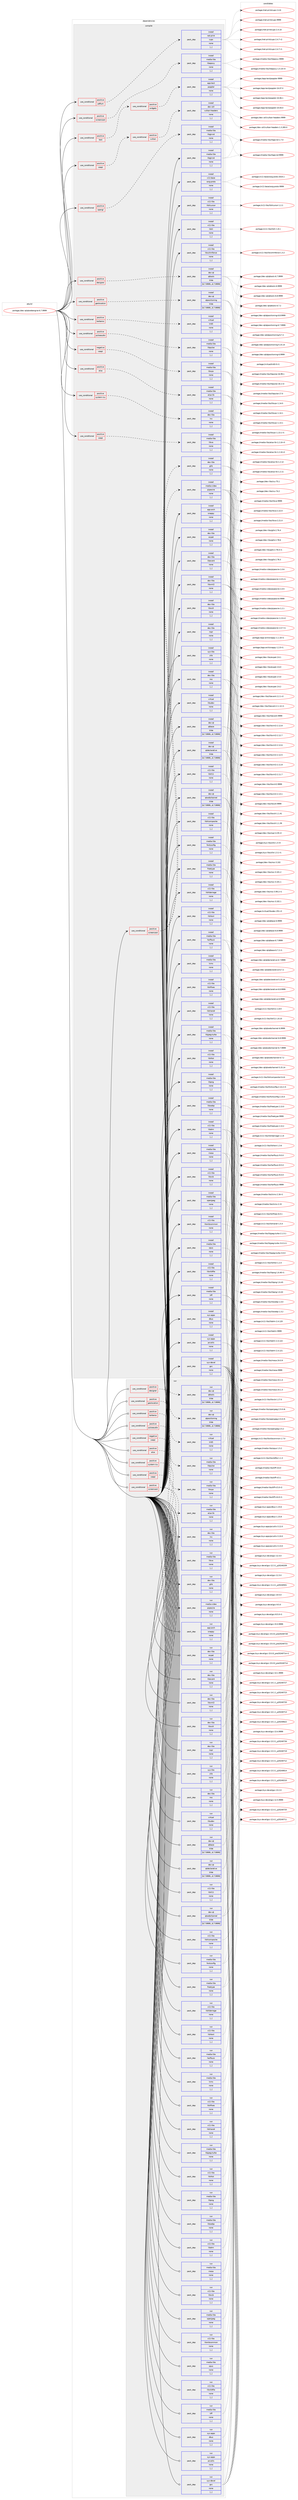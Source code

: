 digraph prolog {

# *************
# Graph options
# *************

newrank=true;
concentrate=true;
compound=true;
graph [rankdir=LR,fontname=Helvetica,fontsize=10,ranksep=1.5];#, ranksep=2.5, nodesep=0.2];
edge  [arrowhead=vee];
node  [fontname=Helvetica,fontsize=10];

# **********
# The ebuild
# **********

subgraph cluster_leftcol {
color=gray;
label=<<i>ebuild</i>>;
id [label="portage://dev-qt/qtwebengine-6.7.9999", color=red, width=4, href="../dev-qt/qtwebengine-6.7.9999.svg"];
}

# ****************
# The dependencies
# ****************

subgraph cluster_midcol {
color=gray;
label=<<i>dependencies</i>>;
subgraph cluster_compile {
fillcolor="#eeeeee";
style=filled;
label=<<i>compile</i>>;
subgraph cond42625 {
dependency171680 [label=<<TABLE BORDER="0" CELLBORDER="1" CELLSPACING="0" CELLPADDING="4"><TR><TD ROWSPAN="3" CELLPADDING="10">use_conditional</TD></TR><TR><TD>negative</TD></TR><TR><TD>vaapi</TD></TR></TABLE>>, shape=none, color=red];
subgraph pack127782 {
dependency171681 [label=<<TABLE BORDER="0" CELLBORDER="1" CELLSPACING="0" CELLPADDING="4" WIDTH="220"><TR><TD ROWSPAN="6" CELLPADDING="30">pack_dep</TD></TR><TR><TD WIDTH="110">install</TD></TR><TR><TD>media-libs</TD></TR><TR><TD>libvpx</TD></TR><TR><TD>none</TD></TR><TR><TD>[,,]</TD></TR></TABLE>>, shape=none, color=blue];
}
dependency171680:e -> dependency171681:w [weight=20,style="dashed",arrowhead="vee"];
}
id:e -> dependency171680:w [weight=20,style="solid",arrowhead="vee"];
subgraph cond42626 {
dependency171682 [label=<<TABLE BORDER="0" CELLBORDER="1" CELLSPACING="0" CELLPADDING="4"><TR><TD ROWSPAN="3" CELLPADDING="10">use_conditional</TD></TR><TR><TD>positive</TD></TR><TR><TD>alsa</TD></TR></TABLE>>, shape=none, color=red];
subgraph pack127783 {
dependency171683 [label=<<TABLE BORDER="0" CELLBORDER="1" CELLSPACING="0" CELLPADDING="4" WIDTH="220"><TR><TD ROWSPAN="6" CELLPADDING="30">pack_dep</TD></TR><TR><TD WIDTH="110">install</TD></TR><TR><TD>media-libs</TD></TR><TR><TD>alsa-lib</TD></TR><TR><TD>none</TD></TR><TR><TD>[,,]</TD></TR></TABLE>>, shape=none, color=blue];
}
dependency171682:e -> dependency171683:w [weight=20,style="dashed",arrowhead="vee"];
}
id:e -> dependency171682:w [weight=20,style="solid",arrowhead="vee"];
subgraph cond42627 {
dependency171684 [label=<<TABLE BORDER="0" CELLBORDER="1" CELLSPACING="0" CELLPADDING="4"><TR><TD ROWSPAN="3" CELLPADDING="10">use_conditional</TD></TR><TR><TD>positive</TD></TR><TR><TD>designer</TD></TR></TABLE>>, shape=none, color=red];
subgraph pack127784 {
dependency171685 [label=<<TABLE BORDER="0" CELLBORDER="1" CELLSPACING="0" CELLPADDING="4" WIDTH="220"><TR><TD ROWSPAN="6" CELLPADDING="30">pack_dep</TD></TR><TR><TD WIDTH="110">install</TD></TR><TR><TD>dev-qt</TD></TR><TR><TD>qttools</TD></TR><TR><TD>tilde</TD></TR><TR><TD>[6.7.9999,,,6.7.9999]</TD></TR></TABLE>>, shape=none, color=blue];
}
dependency171684:e -> dependency171685:w [weight=20,style="dashed",arrowhead="vee"];
}
id:e -> dependency171684:w [weight=20,style="solid",arrowhead="vee"];
subgraph cond42628 {
dependency171686 [label=<<TABLE BORDER="0" CELLBORDER="1" CELLSPACING="0" CELLPADDING="4"><TR><TD ROWSPAN="3" CELLPADDING="10">use_conditional</TD></TR><TR><TD>positive</TD></TR><TR><TD>geolocation</TD></TR></TABLE>>, shape=none, color=red];
subgraph pack127785 {
dependency171687 [label=<<TABLE BORDER="0" CELLBORDER="1" CELLSPACING="0" CELLPADDING="4" WIDTH="220"><TR><TD ROWSPAN="6" CELLPADDING="30">pack_dep</TD></TR><TR><TD WIDTH="110">install</TD></TR><TR><TD>dev-qt</TD></TR><TR><TD>qtpositioning</TD></TR><TR><TD>tilde</TD></TR><TR><TD>[6.7.9999,,,6.7.9999]</TD></TR></TABLE>>, shape=none, color=blue];
}
dependency171686:e -> dependency171687:w [weight=20,style="dashed",arrowhead="vee"];
}
id:e -> dependency171686:w [weight=20,style="solid",arrowhead="vee"];
subgraph cond42629 {
dependency171688 [label=<<TABLE BORDER="0" CELLBORDER="1" CELLSPACING="0" CELLPADDING="4"><TR><TD ROWSPAN="3" CELLPADDING="10">use_conditional</TD></TR><TR><TD>positive</TD></TR><TR><TD>kerberos</TD></TR></TABLE>>, shape=none, color=red];
subgraph pack127786 {
dependency171689 [label=<<TABLE BORDER="0" CELLBORDER="1" CELLSPACING="0" CELLPADDING="4" WIDTH="220"><TR><TD ROWSPAN="6" CELLPADDING="30">pack_dep</TD></TR><TR><TD WIDTH="110">install</TD></TR><TR><TD>virtual</TD></TR><TR><TD>krb5</TD></TR><TR><TD>none</TD></TR><TR><TD>[,,]</TD></TR></TABLE>>, shape=none, color=blue];
}
dependency171688:e -> dependency171689:w [weight=20,style="dashed",arrowhead="vee"];
}
id:e -> dependency171688:w [weight=20,style="solid",arrowhead="vee"];
subgraph cond42630 {
dependency171690 [label=<<TABLE BORDER="0" CELLBORDER="1" CELLSPACING="0" CELLPADDING="4"><TR><TD ROWSPAN="3" CELLPADDING="10">use_conditional</TD></TR><TR><TD>positive</TD></TR><TR><TD>opengl</TD></TR></TABLE>>, shape=none, color=red];
subgraph pack127787 {
dependency171691 [label=<<TABLE BORDER="0" CELLBORDER="1" CELLSPACING="0" CELLPADDING="4" WIDTH="220"><TR><TD ROWSPAN="6" CELLPADDING="30">pack_dep</TD></TR><TR><TD WIDTH="110">install</TD></TR><TR><TD>media-libs</TD></TR><TR><TD>libglvnd</TD></TR><TR><TD>none</TD></TR><TR><TD>[,,]</TD></TR></TABLE>>, shape=none, color=blue];
}
dependency171690:e -> dependency171691:w [weight=20,style="dashed",arrowhead="vee"];
}
id:e -> dependency171690:w [weight=20,style="solid",arrowhead="vee"];
subgraph cond42631 {
dependency171692 [label=<<TABLE BORDER="0" CELLBORDER="1" CELLSPACING="0" CELLPADDING="4"><TR><TD ROWSPAN="3" CELLPADDING="10">use_conditional</TD></TR><TR><TD>positive</TD></TR><TR><TD>pdfium</TD></TR></TABLE>>, shape=none, color=red];
subgraph pack127788 {
dependency171693 [label=<<TABLE BORDER="0" CELLBORDER="1" CELLSPACING="0" CELLPADDING="4" WIDTH="220"><TR><TD ROWSPAN="6" CELLPADDING="30">pack_dep</TD></TR><TR><TD WIDTH="110">install</TD></TR><TR><TD>net-print</TD></TR><TR><TD>cups</TD></TR><TR><TD>none</TD></TR><TR><TD>[,,]</TD></TR></TABLE>>, shape=none, color=blue];
}
dependency171692:e -> dependency171693:w [weight=20,style="dashed",arrowhead="vee"];
}
id:e -> dependency171692:w [weight=20,style="solid",arrowhead="vee"];
subgraph cond42632 {
dependency171694 [label=<<TABLE BORDER="0" CELLBORDER="1" CELLSPACING="0" CELLPADDING="4"><TR><TD ROWSPAN="3" CELLPADDING="10">use_conditional</TD></TR><TR><TD>positive</TD></TR><TR><TD>pulseaudio</TD></TR></TABLE>>, shape=none, color=red];
subgraph pack127789 {
dependency171695 [label=<<TABLE BORDER="0" CELLBORDER="1" CELLSPACING="0" CELLPADDING="4" WIDTH="220"><TR><TD ROWSPAN="6" CELLPADDING="30">pack_dep</TD></TR><TR><TD WIDTH="110">install</TD></TR><TR><TD>media-libs</TD></TR><TR><TD>libpulse</TD></TR><TR><TD>none</TD></TR><TR><TD>[,,]</TD></TR></TABLE>>, shape=none, color=blue];
}
dependency171694:e -> dependency171695:w [weight=20,style="dashed",arrowhead="vee"];
}
id:e -> dependency171694:w [weight=20,style="solid",arrowhead="vee"];
subgraph cond42633 {
dependency171696 [label=<<TABLE BORDER="0" CELLBORDER="1" CELLSPACING="0" CELLPADDING="4"><TR><TD ROWSPAN="3" CELLPADDING="10">use_conditional</TD></TR><TR><TD>positive</TD></TR><TR><TD>screencast</TD></TR></TABLE>>, shape=none, color=red];
subgraph pack127790 {
dependency171697 [label=<<TABLE BORDER="0" CELLBORDER="1" CELLSPACING="0" CELLPADDING="4" WIDTH="220"><TR><TD ROWSPAN="6" CELLPADDING="30">pack_dep</TD></TR><TR><TD WIDTH="110">install</TD></TR><TR><TD>dev-libs</TD></TR><TR><TD>glib</TD></TR><TR><TD>none</TD></TR><TR><TD>[,,]</TD></TR></TABLE>>, shape=none, color=blue];
}
dependency171696:e -> dependency171697:w [weight=20,style="dashed",arrowhead="vee"];
subgraph pack127791 {
dependency171698 [label=<<TABLE BORDER="0" CELLBORDER="1" CELLSPACING="0" CELLPADDING="4" WIDTH="220"><TR><TD ROWSPAN="6" CELLPADDING="30">pack_dep</TD></TR><TR><TD WIDTH="110">install</TD></TR><TR><TD>media-video</TD></TR><TR><TD>pipewire</TD></TR><TR><TD>none</TD></TR><TR><TD>[,,]</TD></TR></TABLE>>, shape=none, color=blue];
}
dependency171696:e -> dependency171698:w [weight=20,style="dashed",arrowhead="vee"];
}
id:e -> dependency171696:w [weight=20,style="solid",arrowhead="vee"];
subgraph cond42634 {
dependency171699 [label=<<TABLE BORDER="0" CELLBORDER="1" CELLSPACING="0" CELLPADDING="4"><TR><TD ROWSPAN="3" CELLPADDING="10">use_conditional</TD></TR><TR><TD>positive</TD></TR><TR><TD>screencast</TD></TR></TABLE>>, shape=none, color=red];
subgraph pack127792 {
dependency171700 [label=<<TABLE BORDER="0" CELLBORDER="1" CELLSPACING="0" CELLPADDING="4" WIDTH="220"><TR><TD ROWSPAN="6" CELLPADDING="30">pack_dep</TD></TR><TR><TD WIDTH="110">install</TD></TR><TR><TD>media-libs</TD></TR><TR><TD>libepoxy</TD></TR><TR><TD>none</TD></TR><TR><TD>[,,]</TD></TR></TABLE>>, shape=none, color=blue];
}
dependency171699:e -> dependency171700:w [weight=20,style="dashed",arrowhead="vee"];
}
id:e -> dependency171699:w [weight=20,style="solid",arrowhead="vee"];
subgraph cond42635 {
dependency171701 [label=<<TABLE BORDER="0" CELLBORDER="1" CELLSPACING="0" CELLPADDING="4"><TR><TD ROWSPAN="3" CELLPADDING="10">use_conditional</TD></TR><TR><TD>positive</TD></TR><TR><TD>system-icu</TD></TR></TABLE>>, shape=none, color=red];
subgraph pack127793 {
dependency171702 [label=<<TABLE BORDER="0" CELLBORDER="1" CELLSPACING="0" CELLPADDING="4" WIDTH="220"><TR><TD ROWSPAN="6" CELLPADDING="30">pack_dep</TD></TR><TR><TD WIDTH="110">install</TD></TR><TR><TD>dev-libs</TD></TR><TR><TD>icu</TD></TR><TR><TD>none</TD></TR><TR><TD>[,,]</TD></TR></TABLE>>, shape=none, color=blue];
}
dependency171701:e -> dependency171702:w [weight=20,style="dashed",arrowhead="vee"];
}
id:e -> dependency171701:w [weight=20,style="solid",arrowhead="vee"];
subgraph cond42636 {
dependency171703 [label=<<TABLE BORDER="0" CELLBORDER="1" CELLSPACING="0" CELLPADDING="4"><TR><TD ROWSPAN="3" CELLPADDING="10">use_conditional</TD></TR><TR><TD>positive</TD></TR><TR><TD>test</TD></TR></TABLE>>, shape=none, color=red];
subgraph cond42637 {
dependency171704 [label=<<TABLE BORDER="0" CELLBORDER="1" CELLSPACING="0" CELLPADDING="4"><TR><TD ROWSPAN="3" CELLPADDING="10">use_conditional</TD></TR><TR><TD>positive</TD></TR><TR><TD>widgets</TD></TR></TABLE>>, shape=none, color=red];
subgraph pack127794 {
dependency171705 [label=<<TABLE BORDER="0" CELLBORDER="1" CELLSPACING="0" CELLPADDING="4" WIDTH="220"><TR><TD ROWSPAN="6" CELLPADDING="30">pack_dep</TD></TR><TR><TD WIDTH="110">install</TD></TR><TR><TD>app-text</TD></TR><TR><TD>poppler</TD></TR><TR><TD>none</TD></TR><TR><TD>[,,]</TD></TR></TABLE>>, shape=none, color=blue];
}
dependency171704:e -> dependency171705:w [weight=20,style="dashed",arrowhead="vee"];
}
dependency171703:e -> dependency171704:w [weight=20,style="dashed",arrowhead="vee"];
}
id:e -> dependency171703:w [weight=20,style="solid",arrowhead="vee"];
subgraph cond42638 {
dependency171706 [label=<<TABLE BORDER="0" CELLBORDER="1" CELLSPACING="0" CELLPADDING="4"><TR><TD ROWSPAN="3" CELLPADDING="10">use_conditional</TD></TR><TR><TD>positive</TD></TR><TR><TD>vaapi</TD></TR></TABLE>>, shape=none, color=red];
subgraph cond42639 {
dependency171707 [label=<<TABLE BORDER="0" CELLBORDER="1" CELLSPACING="0" CELLPADDING="4"><TR><TD ROWSPAN="3" CELLPADDING="10">use_conditional</TD></TR><TR><TD>positive</TD></TR><TR><TD>vulkan</TD></TR></TABLE>>, shape=none, color=red];
subgraph pack127795 {
dependency171708 [label=<<TABLE BORDER="0" CELLBORDER="1" CELLSPACING="0" CELLPADDING="4" WIDTH="220"><TR><TD ROWSPAN="6" CELLPADDING="30">pack_dep</TD></TR><TR><TD WIDTH="110">install</TD></TR><TR><TD>dev-util</TD></TR><TR><TD>vulkan-headers</TD></TR><TR><TD>none</TD></TR><TR><TD>[,,]</TD></TR></TABLE>>, shape=none, color=blue];
}
dependency171707:e -> dependency171708:w [weight=20,style="dashed",arrowhead="vee"];
}
dependency171706:e -> dependency171707:w [weight=20,style="dashed",arrowhead="vee"];
}
id:e -> dependency171706:w [weight=20,style="solid",arrowhead="vee"];
subgraph cond42640 {
dependency171709 [label=<<TABLE BORDER="0" CELLBORDER="1" CELLSPACING="0" CELLPADDING="4"><TR><TD ROWSPAN="3" CELLPADDING="10">use_conditional</TD></TR><TR><TD>positive</TD></TR><TR><TD>vaapi</TD></TR></TABLE>>, shape=none, color=red];
subgraph pack127796 {
dependency171710 [label=<<TABLE BORDER="0" CELLBORDER="1" CELLSPACING="0" CELLPADDING="4" WIDTH="220"><TR><TD ROWSPAN="6" CELLPADDING="30">pack_dep</TD></TR><TR><TD WIDTH="110">install</TD></TR><TR><TD>media-libs</TD></TR><TR><TD>libva</TD></TR><TR><TD>none</TD></TR><TR><TD>[,,]</TD></TR></TABLE>>, shape=none, color=blue];
}
dependency171709:e -> dependency171710:w [weight=20,style="dashed",arrowhead="vee"];
}
id:e -> dependency171709:w [weight=20,style="solid",arrowhead="vee"];
subgraph pack127797 {
dependency171711 [label=<<TABLE BORDER="0" CELLBORDER="1" CELLSPACING="0" CELLPADDING="4" WIDTH="220"><TR><TD ROWSPAN="6" CELLPADDING="30">pack_dep</TD></TR><TR><TD WIDTH="110">install</TD></TR><TR><TD>app-arch</TD></TR><TR><TD>snappy</TD></TR><TR><TD>none</TD></TR><TR><TD>[,,]</TD></TR></TABLE>>, shape=none, color=blue];
}
id:e -> dependency171711:w [weight=20,style="solid",arrowhead="vee"];
subgraph pack127798 {
dependency171712 [label=<<TABLE BORDER="0" CELLBORDER="1" CELLSPACING="0" CELLPADDING="4" WIDTH="220"><TR><TD ROWSPAN="6" CELLPADDING="30">pack_dep</TD></TR><TR><TD WIDTH="110">install</TD></TR><TR><TD>dev-libs</TD></TR><TR><TD>expat</TD></TR><TR><TD>none</TD></TR><TR><TD>[,,]</TD></TR></TABLE>>, shape=none, color=blue];
}
id:e -> dependency171712:w [weight=20,style="solid",arrowhead="vee"];
subgraph pack127799 {
dependency171713 [label=<<TABLE BORDER="0" CELLBORDER="1" CELLSPACING="0" CELLPADDING="4" WIDTH="220"><TR><TD ROWSPAN="6" CELLPADDING="30">pack_dep</TD></TR><TR><TD WIDTH="110">install</TD></TR><TR><TD>dev-libs</TD></TR><TR><TD>libevent</TD></TR><TR><TD>none</TD></TR><TR><TD>[,,]</TD></TR></TABLE>>, shape=none, color=blue];
}
id:e -> dependency171713:w [weight=20,style="solid",arrowhead="vee"];
subgraph pack127800 {
dependency171714 [label=<<TABLE BORDER="0" CELLBORDER="1" CELLSPACING="0" CELLPADDING="4" WIDTH="220"><TR><TD ROWSPAN="6" CELLPADDING="30">pack_dep</TD></TR><TR><TD WIDTH="110">install</TD></TR><TR><TD>dev-libs</TD></TR><TR><TD>libxml2</TD></TR><TR><TD>none</TD></TR><TR><TD>[,,]</TD></TR></TABLE>>, shape=none, color=blue];
}
id:e -> dependency171714:w [weight=20,style="solid",arrowhead="vee"];
subgraph pack127801 {
dependency171715 [label=<<TABLE BORDER="0" CELLBORDER="1" CELLSPACING="0" CELLPADDING="4" WIDTH="220"><TR><TD ROWSPAN="6" CELLPADDING="30">pack_dep</TD></TR><TR><TD WIDTH="110">install</TD></TR><TR><TD>dev-libs</TD></TR><TR><TD>libxslt</TD></TR><TR><TD>none</TD></TR><TR><TD>[,,]</TD></TR></TABLE>>, shape=none, color=blue];
}
id:e -> dependency171715:w [weight=20,style="solid",arrowhead="vee"];
subgraph pack127802 {
dependency171716 [label=<<TABLE BORDER="0" CELLBORDER="1" CELLSPACING="0" CELLPADDING="4" WIDTH="220"><TR><TD ROWSPAN="6" CELLPADDING="30">pack_dep</TD></TR><TR><TD WIDTH="110">install</TD></TR><TR><TD>dev-libs</TD></TR><TR><TD>nspr</TD></TR><TR><TD>none</TD></TR><TR><TD>[,,]</TD></TR></TABLE>>, shape=none, color=blue];
}
id:e -> dependency171716:w [weight=20,style="solid",arrowhead="vee"];
subgraph pack127803 {
dependency171717 [label=<<TABLE BORDER="0" CELLBORDER="1" CELLSPACING="0" CELLPADDING="4" WIDTH="220"><TR><TD ROWSPAN="6" CELLPADDING="30">pack_dep</TD></TR><TR><TD WIDTH="110">install</TD></TR><TR><TD>dev-libs</TD></TR><TR><TD>nss</TD></TR><TR><TD>none</TD></TR><TR><TD>[,,]</TD></TR></TABLE>>, shape=none, color=blue];
}
id:e -> dependency171717:w [weight=20,style="solid",arrowhead="vee"];
subgraph pack127804 {
dependency171718 [label=<<TABLE BORDER="0" CELLBORDER="1" CELLSPACING="0" CELLPADDING="4" WIDTH="220"><TR><TD ROWSPAN="6" CELLPADDING="30">pack_dep</TD></TR><TR><TD WIDTH="110">install</TD></TR><TR><TD>dev-qt</TD></TR><TR><TD>qtbase</TD></TR><TR><TD>tilde</TD></TR><TR><TD>[6.7.9999,,,6.7.9999]</TD></TR></TABLE>>, shape=none, color=blue];
}
id:e -> dependency171718:w [weight=20,style="solid",arrowhead="vee"];
subgraph pack127805 {
dependency171719 [label=<<TABLE BORDER="0" CELLBORDER="1" CELLSPACING="0" CELLPADDING="4" WIDTH="220"><TR><TD ROWSPAN="6" CELLPADDING="30">pack_dep</TD></TR><TR><TD WIDTH="110">install</TD></TR><TR><TD>dev-qt</TD></TR><TR><TD>qtdeclarative</TD></TR><TR><TD>tilde</TD></TR><TR><TD>[6.7.9999,,,6.7.9999]</TD></TR></TABLE>>, shape=none, color=blue];
}
id:e -> dependency171719:w [weight=20,style="solid",arrowhead="vee"];
subgraph pack127806 {
dependency171720 [label=<<TABLE BORDER="0" CELLBORDER="1" CELLSPACING="0" CELLPADDING="4" WIDTH="220"><TR><TD ROWSPAN="6" CELLPADDING="30">pack_dep</TD></TR><TR><TD WIDTH="110">install</TD></TR><TR><TD>dev-qt</TD></TR><TR><TD>qtwebchannel</TD></TR><TR><TD>tilde</TD></TR><TR><TD>[6.7.9999,,,6.7.9999]</TD></TR></TABLE>>, shape=none, color=blue];
}
id:e -> dependency171720:w [weight=20,style="solid",arrowhead="vee"];
subgraph pack127807 {
dependency171721 [label=<<TABLE BORDER="0" CELLBORDER="1" CELLSPACING="0" CELLPADDING="4" WIDTH="220"><TR><TD ROWSPAN="6" CELLPADDING="30">pack_dep</TD></TR><TR><TD WIDTH="110">install</TD></TR><TR><TD>media-libs</TD></TR><TR><TD>fontconfig</TD></TR><TR><TD>none</TD></TR><TR><TD>[,,]</TD></TR></TABLE>>, shape=none, color=blue];
}
id:e -> dependency171721:w [weight=20,style="solid",arrowhead="vee"];
subgraph pack127808 {
dependency171722 [label=<<TABLE BORDER="0" CELLBORDER="1" CELLSPACING="0" CELLPADDING="4" WIDTH="220"><TR><TD ROWSPAN="6" CELLPADDING="30">pack_dep</TD></TR><TR><TD WIDTH="110">install</TD></TR><TR><TD>media-libs</TD></TR><TR><TD>freetype</TD></TR><TR><TD>none</TD></TR><TR><TD>[,,]</TD></TR></TABLE>>, shape=none, color=blue];
}
id:e -> dependency171722:w [weight=20,style="solid",arrowhead="vee"];
subgraph pack127809 {
dependency171723 [label=<<TABLE BORDER="0" CELLBORDER="1" CELLSPACING="0" CELLPADDING="4" WIDTH="220"><TR><TD ROWSPAN="6" CELLPADDING="30">pack_dep</TD></TR><TR><TD WIDTH="110">install</TD></TR><TR><TD>media-libs</TD></TR><TR><TD>harfbuzz</TD></TR><TR><TD>none</TD></TR><TR><TD>[,,]</TD></TR></TABLE>>, shape=none, color=blue];
}
id:e -> dependency171723:w [weight=20,style="solid",arrowhead="vee"];
subgraph pack127810 {
dependency171724 [label=<<TABLE BORDER="0" CELLBORDER="1" CELLSPACING="0" CELLPADDING="4" WIDTH="220"><TR><TD ROWSPAN="6" CELLPADDING="30">pack_dep</TD></TR><TR><TD WIDTH="110">install</TD></TR><TR><TD>media-libs</TD></TR><TR><TD>lcms</TD></TR><TR><TD>none</TD></TR><TR><TD>[,,]</TD></TR></TABLE>>, shape=none, color=blue];
}
id:e -> dependency171724:w [weight=20,style="solid",arrowhead="vee"];
subgraph pack127811 {
dependency171725 [label=<<TABLE BORDER="0" CELLBORDER="1" CELLSPACING="0" CELLPADDING="4" WIDTH="220"><TR><TD ROWSPAN="6" CELLPADDING="30">pack_dep</TD></TR><TR><TD WIDTH="110">install</TD></TR><TR><TD>media-libs</TD></TR><TR><TD>libglvnd</TD></TR><TR><TD>none</TD></TR><TR><TD>[,,]</TD></TR></TABLE>>, shape=none, color=blue];
}
id:e -> dependency171725:w [weight=20,style="solid",arrowhead="vee"];
subgraph pack127812 {
dependency171726 [label=<<TABLE BORDER="0" CELLBORDER="1" CELLSPACING="0" CELLPADDING="4" WIDTH="220"><TR><TD ROWSPAN="6" CELLPADDING="30">pack_dep</TD></TR><TR><TD WIDTH="110">install</TD></TR><TR><TD>media-libs</TD></TR><TR><TD>libjpeg-turbo</TD></TR><TR><TD>none</TD></TR><TR><TD>[,,]</TD></TR></TABLE>>, shape=none, color=blue];
}
id:e -> dependency171726:w [weight=20,style="solid",arrowhead="vee"];
subgraph pack127813 {
dependency171727 [label=<<TABLE BORDER="0" CELLBORDER="1" CELLSPACING="0" CELLPADDING="4" WIDTH="220"><TR><TD ROWSPAN="6" CELLPADDING="30">pack_dep</TD></TR><TR><TD WIDTH="110">install</TD></TR><TR><TD>media-libs</TD></TR><TR><TD>libpng</TD></TR><TR><TD>none</TD></TR><TR><TD>[,,]</TD></TR></TABLE>>, shape=none, color=blue];
}
id:e -> dependency171727:w [weight=20,style="solid",arrowhead="vee"];
subgraph pack127814 {
dependency171728 [label=<<TABLE BORDER="0" CELLBORDER="1" CELLSPACING="0" CELLPADDING="4" WIDTH="220"><TR><TD ROWSPAN="6" CELLPADDING="30">pack_dep</TD></TR><TR><TD WIDTH="110">install</TD></TR><TR><TD>media-libs</TD></TR><TR><TD>libwebp</TD></TR><TR><TD>none</TD></TR><TR><TD>[,,]</TD></TR></TABLE>>, shape=none, color=blue];
}
id:e -> dependency171728:w [weight=20,style="solid",arrowhead="vee"];
subgraph pack127815 {
dependency171729 [label=<<TABLE BORDER="0" CELLBORDER="1" CELLSPACING="0" CELLPADDING="4" WIDTH="220"><TR><TD ROWSPAN="6" CELLPADDING="30">pack_dep</TD></TR><TR><TD WIDTH="110">install</TD></TR><TR><TD>media-libs</TD></TR><TR><TD>mesa</TD></TR><TR><TD>none</TD></TR><TR><TD>[,,]</TD></TR></TABLE>>, shape=none, color=blue];
}
id:e -> dependency171729:w [weight=20,style="solid",arrowhead="vee"];
subgraph pack127816 {
dependency171730 [label=<<TABLE BORDER="0" CELLBORDER="1" CELLSPACING="0" CELLPADDING="4" WIDTH="220"><TR><TD ROWSPAN="6" CELLPADDING="30">pack_dep</TD></TR><TR><TD WIDTH="110">install</TD></TR><TR><TD>media-libs</TD></TR><TR><TD>openjpeg</TD></TR><TR><TD>none</TD></TR><TR><TD>[,,]</TD></TR></TABLE>>, shape=none, color=blue];
}
id:e -> dependency171730:w [weight=20,style="solid",arrowhead="vee"];
subgraph pack127817 {
dependency171731 [label=<<TABLE BORDER="0" CELLBORDER="1" CELLSPACING="0" CELLPADDING="4" WIDTH="220"><TR><TD ROWSPAN="6" CELLPADDING="30">pack_dep</TD></TR><TR><TD WIDTH="110">install</TD></TR><TR><TD>media-libs</TD></TR><TR><TD>opus</TD></TR><TR><TD>none</TD></TR><TR><TD>[,,]</TD></TR></TABLE>>, shape=none, color=blue];
}
id:e -> dependency171731:w [weight=20,style="solid",arrowhead="vee"];
subgraph pack127818 {
dependency171732 [label=<<TABLE BORDER="0" CELLBORDER="1" CELLSPACING="0" CELLPADDING="4" WIDTH="220"><TR><TD ROWSPAN="6" CELLPADDING="30">pack_dep</TD></TR><TR><TD WIDTH="110">install</TD></TR><TR><TD>media-libs</TD></TR><TR><TD>tiff</TD></TR><TR><TD>none</TD></TR><TR><TD>[,,]</TD></TR></TABLE>>, shape=none, color=blue];
}
id:e -> dependency171732:w [weight=20,style="solid",arrowhead="vee"];
subgraph pack127819 {
dependency171733 [label=<<TABLE BORDER="0" CELLBORDER="1" CELLSPACING="0" CELLPADDING="4" WIDTH="220"><TR><TD ROWSPAN="6" CELLPADDING="30">pack_dep</TD></TR><TR><TD WIDTH="110">install</TD></TR><TR><TD>sys-apps</TD></TR><TR><TD>dbus</TD></TR><TR><TD>none</TD></TR><TR><TD>[,,]</TD></TR></TABLE>>, shape=none, color=blue];
}
id:e -> dependency171733:w [weight=20,style="solid",arrowhead="vee"];
subgraph pack127820 {
dependency171734 [label=<<TABLE BORDER="0" CELLBORDER="1" CELLSPACING="0" CELLPADDING="4" WIDTH="220"><TR><TD ROWSPAN="6" CELLPADDING="30">pack_dep</TD></TR><TR><TD WIDTH="110">install</TD></TR><TR><TD>sys-apps</TD></TR><TR><TD>pciutils</TD></TR><TR><TD>none</TD></TR><TR><TD>[,,]</TD></TR></TABLE>>, shape=none, color=blue];
}
id:e -> dependency171734:w [weight=20,style="solid",arrowhead="vee"];
subgraph pack127821 {
dependency171735 [label=<<TABLE BORDER="0" CELLBORDER="1" CELLSPACING="0" CELLPADDING="4" WIDTH="220"><TR><TD ROWSPAN="6" CELLPADDING="30">pack_dep</TD></TR><TR><TD WIDTH="110">install</TD></TR><TR><TD>sys-devel</TD></TR><TR><TD>gcc</TD></TR><TR><TD>none</TD></TR><TR><TD>[,,]</TD></TR></TABLE>>, shape=none, color=blue];
}
id:e -> dependency171735:w [weight=20,style="solid",arrowhead="vee"];
subgraph pack127822 {
dependency171736 [label=<<TABLE BORDER="0" CELLBORDER="1" CELLSPACING="0" CELLPADDING="4" WIDTH="220"><TR><TD ROWSPAN="6" CELLPADDING="30">pack_dep</TD></TR><TR><TD WIDTH="110">install</TD></TR><TR><TD>sys-libs</TD></TR><TR><TD>zlib</TD></TR><TR><TD>none</TD></TR><TR><TD>[,,]</TD></TR></TABLE>>, shape=none, color=blue];
}
id:e -> dependency171736:w [weight=20,style="solid",arrowhead="vee"];
subgraph pack127823 {
dependency171737 [label=<<TABLE BORDER="0" CELLBORDER="1" CELLSPACING="0" CELLPADDING="4" WIDTH="220"><TR><TD ROWSPAN="6" CELLPADDING="30">pack_dep</TD></TR><TR><TD WIDTH="110">install</TD></TR><TR><TD>virtual</TD></TR><TR><TD>libudev</TD></TR><TR><TD>none</TD></TR><TR><TD>[,,]</TD></TR></TABLE>>, shape=none, color=blue];
}
id:e -> dependency171737:w [weight=20,style="solid",arrowhead="vee"];
subgraph pack127824 {
dependency171738 [label=<<TABLE BORDER="0" CELLBORDER="1" CELLSPACING="0" CELLPADDING="4" WIDTH="220"><TR><TD ROWSPAN="6" CELLPADDING="30">pack_dep</TD></TR><TR><TD WIDTH="110">install</TD></TR><TR><TD>x11-base</TD></TR><TR><TD>xorg-proto</TD></TR><TR><TD>none</TD></TR><TR><TD>[,,]</TD></TR></TABLE>>, shape=none, color=blue];
}
id:e -> dependency171738:w [weight=20,style="solid",arrowhead="vee"];
subgraph pack127825 {
dependency171739 [label=<<TABLE BORDER="0" CELLBORDER="1" CELLSPACING="0" CELLPADDING="4" WIDTH="220"><TR><TD ROWSPAN="6" CELLPADDING="30">pack_dep</TD></TR><TR><TD WIDTH="110">install</TD></TR><TR><TD>x11-libs</TD></TR><TR><TD>libX11</TD></TR><TR><TD>none</TD></TR><TR><TD>[,,]</TD></TR></TABLE>>, shape=none, color=blue];
}
id:e -> dependency171739:w [weight=20,style="solid",arrowhead="vee"];
subgraph pack127826 {
dependency171740 [label=<<TABLE BORDER="0" CELLBORDER="1" CELLSPACING="0" CELLPADDING="4" WIDTH="220"><TR><TD ROWSPAN="6" CELLPADDING="30">pack_dep</TD></TR><TR><TD WIDTH="110">install</TD></TR><TR><TD>x11-libs</TD></TR><TR><TD>libXcomposite</TD></TR><TR><TD>none</TD></TR><TR><TD>[,,]</TD></TR></TABLE>>, shape=none, color=blue];
}
id:e -> dependency171740:w [weight=20,style="solid",arrowhead="vee"];
subgraph pack127827 {
dependency171741 [label=<<TABLE BORDER="0" CELLBORDER="1" CELLSPACING="0" CELLPADDING="4" WIDTH="220"><TR><TD ROWSPAN="6" CELLPADDING="30">pack_dep</TD></TR><TR><TD WIDTH="110">install</TD></TR><TR><TD>x11-libs</TD></TR><TR><TD>libXcursor</TD></TR><TR><TD>none</TD></TR><TR><TD>[,,]</TD></TR></TABLE>>, shape=none, color=blue];
}
id:e -> dependency171741:w [weight=20,style="solid",arrowhead="vee"];
subgraph pack127828 {
dependency171742 [label=<<TABLE BORDER="0" CELLBORDER="1" CELLSPACING="0" CELLPADDING="4" WIDTH="220"><TR><TD ROWSPAN="6" CELLPADDING="30">pack_dep</TD></TR><TR><TD WIDTH="110">install</TD></TR><TR><TD>x11-libs</TD></TR><TR><TD>libXdamage</TD></TR><TR><TD>none</TD></TR><TR><TD>[,,]</TD></TR></TABLE>>, shape=none, color=blue];
}
id:e -> dependency171742:w [weight=20,style="solid",arrowhead="vee"];
subgraph pack127829 {
dependency171743 [label=<<TABLE BORDER="0" CELLBORDER="1" CELLSPACING="0" CELLPADDING="4" WIDTH="220"><TR><TD ROWSPAN="6" CELLPADDING="30">pack_dep</TD></TR><TR><TD WIDTH="110">install</TD></TR><TR><TD>x11-libs</TD></TR><TR><TD>libXext</TD></TR><TR><TD>none</TD></TR><TR><TD>[,,]</TD></TR></TABLE>>, shape=none, color=blue];
}
id:e -> dependency171743:w [weight=20,style="solid",arrowhead="vee"];
subgraph pack127830 {
dependency171744 [label=<<TABLE BORDER="0" CELLBORDER="1" CELLSPACING="0" CELLPADDING="4" WIDTH="220"><TR><TD ROWSPAN="6" CELLPADDING="30">pack_dep</TD></TR><TR><TD WIDTH="110">install</TD></TR><TR><TD>x11-libs</TD></TR><TR><TD>libXfixes</TD></TR><TR><TD>none</TD></TR><TR><TD>[,,]</TD></TR></TABLE>>, shape=none, color=blue];
}
id:e -> dependency171744:w [weight=20,style="solid",arrowhead="vee"];
subgraph pack127831 {
dependency171745 [label=<<TABLE BORDER="0" CELLBORDER="1" CELLSPACING="0" CELLPADDING="4" WIDTH="220"><TR><TD ROWSPAN="6" CELLPADDING="30">pack_dep</TD></TR><TR><TD WIDTH="110">install</TD></TR><TR><TD>x11-libs</TD></TR><TR><TD>libXi</TD></TR><TR><TD>none</TD></TR><TR><TD>[,,]</TD></TR></TABLE>>, shape=none, color=blue];
}
id:e -> dependency171745:w [weight=20,style="solid",arrowhead="vee"];
subgraph pack127832 {
dependency171746 [label=<<TABLE BORDER="0" CELLBORDER="1" CELLSPACING="0" CELLPADDING="4" WIDTH="220"><TR><TD ROWSPAN="6" CELLPADDING="30">pack_dep</TD></TR><TR><TD WIDTH="110">install</TD></TR><TR><TD>x11-libs</TD></TR><TR><TD>libXrandr</TD></TR><TR><TD>none</TD></TR><TR><TD>[,,]</TD></TR></TABLE>>, shape=none, color=blue];
}
id:e -> dependency171746:w [weight=20,style="solid",arrowhead="vee"];
subgraph pack127833 {
dependency171747 [label=<<TABLE BORDER="0" CELLBORDER="1" CELLSPACING="0" CELLPADDING="4" WIDTH="220"><TR><TD ROWSPAN="6" CELLPADDING="30">pack_dep</TD></TR><TR><TD WIDTH="110">install</TD></TR><TR><TD>x11-libs</TD></TR><TR><TD>libXtst</TD></TR><TR><TD>none</TD></TR><TR><TD>[,,]</TD></TR></TABLE>>, shape=none, color=blue];
}
id:e -> dependency171747:w [weight=20,style="solid",arrowhead="vee"];
subgraph pack127834 {
dependency171748 [label=<<TABLE BORDER="0" CELLBORDER="1" CELLSPACING="0" CELLPADDING="4" WIDTH="220"><TR><TD ROWSPAN="6" CELLPADDING="30">pack_dep</TD></TR><TR><TD WIDTH="110">install</TD></TR><TR><TD>x11-libs</TD></TR><TR><TD>libdrm</TD></TR><TR><TD>none</TD></TR><TR><TD>[,,]</TD></TR></TABLE>>, shape=none, color=blue];
}
id:e -> dependency171748:w [weight=20,style="solid",arrowhead="vee"];
subgraph pack127835 {
dependency171749 [label=<<TABLE BORDER="0" CELLBORDER="1" CELLSPACING="0" CELLPADDING="4" WIDTH="220"><TR><TD ROWSPAN="6" CELLPADDING="30">pack_dep</TD></TR><TR><TD WIDTH="110">install</TD></TR><TR><TD>x11-libs</TD></TR><TR><TD>libxcb</TD></TR><TR><TD>none</TD></TR><TR><TD>[,,]</TD></TR></TABLE>>, shape=none, color=blue];
}
id:e -> dependency171749:w [weight=20,style="solid",arrowhead="vee"];
subgraph pack127836 {
dependency171750 [label=<<TABLE BORDER="0" CELLBORDER="1" CELLSPACING="0" CELLPADDING="4" WIDTH="220"><TR><TD ROWSPAN="6" CELLPADDING="30">pack_dep</TD></TR><TR><TD WIDTH="110">install</TD></TR><TR><TD>x11-libs</TD></TR><TR><TD>libxkbcommon</TD></TR><TR><TD>none</TD></TR><TR><TD>[,,]</TD></TR></TABLE>>, shape=none, color=blue];
}
id:e -> dependency171750:w [weight=20,style="solid",arrowhead="vee"];
subgraph pack127837 {
dependency171751 [label=<<TABLE BORDER="0" CELLBORDER="1" CELLSPACING="0" CELLPADDING="4" WIDTH="220"><TR><TD ROWSPAN="6" CELLPADDING="30">pack_dep</TD></TR><TR><TD WIDTH="110">install</TD></TR><TR><TD>x11-libs</TD></TR><TR><TD>libxkbfile</TD></TR><TR><TD>none</TD></TR><TR><TD>[,,]</TD></TR></TABLE>>, shape=none, color=blue];
}
id:e -> dependency171751:w [weight=20,style="solid",arrowhead="vee"];
subgraph pack127838 {
dependency171752 [label=<<TABLE BORDER="0" CELLBORDER="1" CELLSPACING="0" CELLPADDING="4" WIDTH="220"><TR><TD ROWSPAN="6" CELLPADDING="30">pack_dep</TD></TR><TR><TD WIDTH="110">install</TD></TR><TR><TD>x11-libs</TD></TR><TR><TD>libxshmfence</TD></TR><TR><TD>none</TD></TR><TR><TD>[,,]</TD></TR></TABLE>>, shape=none, color=blue];
}
id:e -> dependency171752:w [weight=20,style="solid",arrowhead="vee"];
}
subgraph cluster_compileandrun {
fillcolor="#eeeeee";
style=filled;
label=<<i>compile and run</i>>;
}
subgraph cluster_run {
fillcolor="#eeeeee";
style=filled;
label=<<i>run</i>>;
subgraph cond42641 {
dependency171753 [label=<<TABLE BORDER="0" CELLBORDER="1" CELLSPACING="0" CELLPADDING="4"><TR><TD ROWSPAN="3" CELLPADDING="10">use_conditional</TD></TR><TR><TD>negative</TD></TR><TR><TD>vaapi</TD></TR></TABLE>>, shape=none, color=red];
subgraph pack127839 {
dependency171754 [label=<<TABLE BORDER="0" CELLBORDER="1" CELLSPACING="0" CELLPADDING="4" WIDTH="220"><TR><TD ROWSPAN="6" CELLPADDING="30">pack_dep</TD></TR><TR><TD WIDTH="110">run</TD></TR><TR><TD>media-libs</TD></TR><TR><TD>libvpx</TD></TR><TR><TD>none</TD></TR><TR><TD>[,,]</TD></TR></TABLE>>, shape=none, color=blue];
}
dependency171753:e -> dependency171754:w [weight=20,style="dashed",arrowhead="vee"];
}
id:e -> dependency171753:w [weight=20,style="solid",arrowhead="odot"];
subgraph cond42642 {
dependency171755 [label=<<TABLE BORDER="0" CELLBORDER="1" CELLSPACING="0" CELLPADDING="4"><TR><TD ROWSPAN="3" CELLPADDING="10">use_conditional</TD></TR><TR><TD>positive</TD></TR><TR><TD>alsa</TD></TR></TABLE>>, shape=none, color=red];
subgraph pack127840 {
dependency171756 [label=<<TABLE BORDER="0" CELLBORDER="1" CELLSPACING="0" CELLPADDING="4" WIDTH="220"><TR><TD ROWSPAN="6" CELLPADDING="30">pack_dep</TD></TR><TR><TD WIDTH="110">run</TD></TR><TR><TD>media-libs</TD></TR><TR><TD>alsa-lib</TD></TR><TR><TD>none</TD></TR><TR><TD>[,,]</TD></TR></TABLE>>, shape=none, color=blue];
}
dependency171755:e -> dependency171756:w [weight=20,style="dashed",arrowhead="vee"];
}
id:e -> dependency171755:w [weight=20,style="solid",arrowhead="odot"];
subgraph cond42643 {
dependency171757 [label=<<TABLE BORDER="0" CELLBORDER="1" CELLSPACING="0" CELLPADDING="4"><TR><TD ROWSPAN="3" CELLPADDING="10">use_conditional</TD></TR><TR><TD>positive</TD></TR><TR><TD>designer</TD></TR></TABLE>>, shape=none, color=red];
subgraph pack127841 {
dependency171758 [label=<<TABLE BORDER="0" CELLBORDER="1" CELLSPACING="0" CELLPADDING="4" WIDTH="220"><TR><TD ROWSPAN="6" CELLPADDING="30">pack_dep</TD></TR><TR><TD WIDTH="110">run</TD></TR><TR><TD>dev-qt</TD></TR><TR><TD>qttools</TD></TR><TR><TD>tilde</TD></TR><TR><TD>[6.7.9999,,,6.7.9999]</TD></TR></TABLE>>, shape=none, color=blue];
}
dependency171757:e -> dependency171758:w [weight=20,style="dashed",arrowhead="vee"];
}
id:e -> dependency171757:w [weight=20,style="solid",arrowhead="odot"];
subgraph cond42644 {
dependency171759 [label=<<TABLE BORDER="0" CELLBORDER="1" CELLSPACING="0" CELLPADDING="4"><TR><TD ROWSPAN="3" CELLPADDING="10">use_conditional</TD></TR><TR><TD>positive</TD></TR><TR><TD>geolocation</TD></TR></TABLE>>, shape=none, color=red];
subgraph pack127842 {
dependency171760 [label=<<TABLE BORDER="0" CELLBORDER="1" CELLSPACING="0" CELLPADDING="4" WIDTH="220"><TR><TD ROWSPAN="6" CELLPADDING="30">pack_dep</TD></TR><TR><TD WIDTH="110">run</TD></TR><TR><TD>dev-qt</TD></TR><TR><TD>qtpositioning</TD></TR><TR><TD>tilde</TD></TR><TR><TD>[6.7.9999,,,6.7.9999]</TD></TR></TABLE>>, shape=none, color=blue];
}
dependency171759:e -> dependency171760:w [weight=20,style="dashed",arrowhead="vee"];
}
id:e -> dependency171759:w [weight=20,style="solid",arrowhead="odot"];
subgraph cond42645 {
dependency171761 [label=<<TABLE BORDER="0" CELLBORDER="1" CELLSPACING="0" CELLPADDING="4"><TR><TD ROWSPAN="3" CELLPADDING="10">use_conditional</TD></TR><TR><TD>positive</TD></TR><TR><TD>kerberos</TD></TR></TABLE>>, shape=none, color=red];
subgraph pack127843 {
dependency171762 [label=<<TABLE BORDER="0" CELLBORDER="1" CELLSPACING="0" CELLPADDING="4" WIDTH="220"><TR><TD ROWSPAN="6" CELLPADDING="30">pack_dep</TD></TR><TR><TD WIDTH="110">run</TD></TR><TR><TD>virtual</TD></TR><TR><TD>krb5</TD></TR><TR><TD>none</TD></TR><TR><TD>[,,]</TD></TR></TABLE>>, shape=none, color=blue];
}
dependency171761:e -> dependency171762:w [weight=20,style="dashed",arrowhead="vee"];
}
id:e -> dependency171761:w [weight=20,style="solid",arrowhead="odot"];
subgraph cond42646 {
dependency171763 [label=<<TABLE BORDER="0" CELLBORDER="1" CELLSPACING="0" CELLPADDING="4"><TR><TD ROWSPAN="3" CELLPADDING="10">use_conditional</TD></TR><TR><TD>positive</TD></TR><TR><TD>pulseaudio</TD></TR></TABLE>>, shape=none, color=red];
subgraph pack127844 {
dependency171764 [label=<<TABLE BORDER="0" CELLBORDER="1" CELLSPACING="0" CELLPADDING="4" WIDTH="220"><TR><TD ROWSPAN="6" CELLPADDING="30">pack_dep</TD></TR><TR><TD WIDTH="110">run</TD></TR><TR><TD>media-libs</TD></TR><TR><TD>libpulse</TD></TR><TR><TD>none</TD></TR><TR><TD>[,,]</TD></TR></TABLE>>, shape=none, color=blue];
}
dependency171763:e -> dependency171764:w [weight=20,style="dashed",arrowhead="vee"];
}
id:e -> dependency171763:w [weight=20,style="solid",arrowhead="odot"];
subgraph cond42647 {
dependency171765 [label=<<TABLE BORDER="0" CELLBORDER="1" CELLSPACING="0" CELLPADDING="4"><TR><TD ROWSPAN="3" CELLPADDING="10">use_conditional</TD></TR><TR><TD>positive</TD></TR><TR><TD>screencast</TD></TR></TABLE>>, shape=none, color=red];
subgraph pack127845 {
dependency171766 [label=<<TABLE BORDER="0" CELLBORDER="1" CELLSPACING="0" CELLPADDING="4" WIDTH="220"><TR><TD ROWSPAN="6" CELLPADDING="30">pack_dep</TD></TR><TR><TD WIDTH="110">run</TD></TR><TR><TD>dev-libs</TD></TR><TR><TD>glib</TD></TR><TR><TD>none</TD></TR><TR><TD>[,,]</TD></TR></TABLE>>, shape=none, color=blue];
}
dependency171765:e -> dependency171766:w [weight=20,style="dashed",arrowhead="vee"];
subgraph pack127846 {
dependency171767 [label=<<TABLE BORDER="0" CELLBORDER="1" CELLSPACING="0" CELLPADDING="4" WIDTH="220"><TR><TD ROWSPAN="6" CELLPADDING="30">pack_dep</TD></TR><TR><TD WIDTH="110">run</TD></TR><TR><TD>media-video</TD></TR><TR><TD>pipewire</TD></TR><TR><TD>none</TD></TR><TR><TD>[,,]</TD></TR></TABLE>>, shape=none, color=blue];
}
dependency171765:e -> dependency171767:w [weight=20,style="dashed",arrowhead="vee"];
}
id:e -> dependency171765:w [weight=20,style="solid",arrowhead="odot"];
subgraph cond42648 {
dependency171768 [label=<<TABLE BORDER="0" CELLBORDER="1" CELLSPACING="0" CELLPADDING="4"><TR><TD ROWSPAN="3" CELLPADDING="10">use_conditional</TD></TR><TR><TD>positive</TD></TR><TR><TD>system-icu</TD></TR></TABLE>>, shape=none, color=red];
subgraph pack127847 {
dependency171769 [label=<<TABLE BORDER="0" CELLBORDER="1" CELLSPACING="0" CELLPADDING="4" WIDTH="220"><TR><TD ROWSPAN="6" CELLPADDING="30">pack_dep</TD></TR><TR><TD WIDTH="110">run</TD></TR><TR><TD>dev-libs</TD></TR><TR><TD>icu</TD></TR><TR><TD>none</TD></TR><TR><TD>[,,]</TD></TR></TABLE>>, shape=none, color=blue];
}
dependency171768:e -> dependency171769:w [weight=20,style="dashed",arrowhead="vee"];
}
id:e -> dependency171768:w [weight=20,style="solid",arrowhead="odot"];
subgraph cond42649 {
dependency171770 [label=<<TABLE BORDER="0" CELLBORDER="1" CELLSPACING="0" CELLPADDING="4"><TR><TD ROWSPAN="3" CELLPADDING="10">use_conditional</TD></TR><TR><TD>positive</TD></TR><TR><TD>vaapi</TD></TR></TABLE>>, shape=none, color=red];
subgraph pack127848 {
dependency171771 [label=<<TABLE BORDER="0" CELLBORDER="1" CELLSPACING="0" CELLPADDING="4" WIDTH="220"><TR><TD ROWSPAN="6" CELLPADDING="30">pack_dep</TD></TR><TR><TD WIDTH="110">run</TD></TR><TR><TD>media-libs</TD></TR><TR><TD>libva</TD></TR><TR><TD>none</TD></TR><TR><TD>[,,]</TD></TR></TABLE>>, shape=none, color=blue];
}
dependency171770:e -> dependency171771:w [weight=20,style="dashed",arrowhead="vee"];
}
id:e -> dependency171770:w [weight=20,style="solid",arrowhead="odot"];
subgraph pack127849 {
dependency171772 [label=<<TABLE BORDER="0" CELLBORDER="1" CELLSPACING="0" CELLPADDING="4" WIDTH="220"><TR><TD ROWSPAN="6" CELLPADDING="30">pack_dep</TD></TR><TR><TD WIDTH="110">run</TD></TR><TR><TD>app-arch</TD></TR><TR><TD>snappy</TD></TR><TR><TD>none</TD></TR><TR><TD>[,,]</TD></TR></TABLE>>, shape=none, color=blue];
}
id:e -> dependency171772:w [weight=20,style="solid",arrowhead="odot"];
subgraph pack127850 {
dependency171773 [label=<<TABLE BORDER="0" CELLBORDER="1" CELLSPACING="0" CELLPADDING="4" WIDTH="220"><TR><TD ROWSPAN="6" CELLPADDING="30">pack_dep</TD></TR><TR><TD WIDTH="110">run</TD></TR><TR><TD>dev-libs</TD></TR><TR><TD>expat</TD></TR><TR><TD>none</TD></TR><TR><TD>[,,]</TD></TR></TABLE>>, shape=none, color=blue];
}
id:e -> dependency171773:w [weight=20,style="solid",arrowhead="odot"];
subgraph pack127851 {
dependency171774 [label=<<TABLE BORDER="0" CELLBORDER="1" CELLSPACING="0" CELLPADDING="4" WIDTH="220"><TR><TD ROWSPAN="6" CELLPADDING="30">pack_dep</TD></TR><TR><TD WIDTH="110">run</TD></TR><TR><TD>dev-libs</TD></TR><TR><TD>libevent</TD></TR><TR><TD>none</TD></TR><TR><TD>[,,]</TD></TR></TABLE>>, shape=none, color=blue];
}
id:e -> dependency171774:w [weight=20,style="solid",arrowhead="odot"];
subgraph pack127852 {
dependency171775 [label=<<TABLE BORDER="0" CELLBORDER="1" CELLSPACING="0" CELLPADDING="4" WIDTH="220"><TR><TD ROWSPAN="6" CELLPADDING="30">pack_dep</TD></TR><TR><TD WIDTH="110">run</TD></TR><TR><TD>dev-libs</TD></TR><TR><TD>libxml2</TD></TR><TR><TD>none</TD></TR><TR><TD>[,,]</TD></TR></TABLE>>, shape=none, color=blue];
}
id:e -> dependency171775:w [weight=20,style="solid",arrowhead="odot"];
subgraph pack127853 {
dependency171776 [label=<<TABLE BORDER="0" CELLBORDER="1" CELLSPACING="0" CELLPADDING="4" WIDTH="220"><TR><TD ROWSPAN="6" CELLPADDING="30">pack_dep</TD></TR><TR><TD WIDTH="110">run</TD></TR><TR><TD>dev-libs</TD></TR><TR><TD>libxslt</TD></TR><TR><TD>none</TD></TR><TR><TD>[,,]</TD></TR></TABLE>>, shape=none, color=blue];
}
id:e -> dependency171776:w [weight=20,style="solid",arrowhead="odot"];
subgraph pack127854 {
dependency171777 [label=<<TABLE BORDER="0" CELLBORDER="1" CELLSPACING="0" CELLPADDING="4" WIDTH="220"><TR><TD ROWSPAN="6" CELLPADDING="30">pack_dep</TD></TR><TR><TD WIDTH="110">run</TD></TR><TR><TD>dev-libs</TD></TR><TR><TD>nspr</TD></TR><TR><TD>none</TD></TR><TR><TD>[,,]</TD></TR></TABLE>>, shape=none, color=blue];
}
id:e -> dependency171777:w [weight=20,style="solid",arrowhead="odot"];
subgraph pack127855 {
dependency171778 [label=<<TABLE BORDER="0" CELLBORDER="1" CELLSPACING="0" CELLPADDING="4" WIDTH="220"><TR><TD ROWSPAN="6" CELLPADDING="30">pack_dep</TD></TR><TR><TD WIDTH="110">run</TD></TR><TR><TD>dev-libs</TD></TR><TR><TD>nss</TD></TR><TR><TD>none</TD></TR><TR><TD>[,,]</TD></TR></TABLE>>, shape=none, color=blue];
}
id:e -> dependency171778:w [weight=20,style="solid",arrowhead="odot"];
subgraph pack127856 {
dependency171779 [label=<<TABLE BORDER="0" CELLBORDER="1" CELLSPACING="0" CELLPADDING="4" WIDTH="220"><TR><TD ROWSPAN="6" CELLPADDING="30">pack_dep</TD></TR><TR><TD WIDTH="110">run</TD></TR><TR><TD>dev-qt</TD></TR><TR><TD>qtbase</TD></TR><TR><TD>tilde</TD></TR><TR><TD>[6.7.9999,,,6.7.9999]</TD></TR></TABLE>>, shape=none, color=blue];
}
id:e -> dependency171779:w [weight=20,style="solid",arrowhead="odot"];
subgraph pack127857 {
dependency171780 [label=<<TABLE BORDER="0" CELLBORDER="1" CELLSPACING="0" CELLPADDING="4" WIDTH="220"><TR><TD ROWSPAN="6" CELLPADDING="30">pack_dep</TD></TR><TR><TD WIDTH="110">run</TD></TR><TR><TD>dev-qt</TD></TR><TR><TD>qtdeclarative</TD></TR><TR><TD>tilde</TD></TR><TR><TD>[6.7.9999,,,6.7.9999]</TD></TR></TABLE>>, shape=none, color=blue];
}
id:e -> dependency171780:w [weight=20,style="solid",arrowhead="odot"];
subgraph pack127858 {
dependency171781 [label=<<TABLE BORDER="0" CELLBORDER="1" CELLSPACING="0" CELLPADDING="4" WIDTH="220"><TR><TD ROWSPAN="6" CELLPADDING="30">pack_dep</TD></TR><TR><TD WIDTH="110">run</TD></TR><TR><TD>dev-qt</TD></TR><TR><TD>qtwebchannel</TD></TR><TR><TD>tilde</TD></TR><TR><TD>[6.7.9999,,,6.7.9999]</TD></TR></TABLE>>, shape=none, color=blue];
}
id:e -> dependency171781:w [weight=20,style="solid",arrowhead="odot"];
subgraph pack127859 {
dependency171782 [label=<<TABLE BORDER="0" CELLBORDER="1" CELLSPACING="0" CELLPADDING="4" WIDTH="220"><TR><TD ROWSPAN="6" CELLPADDING="30">pack_dep</TD></TR><TR><TD WIDTH="110">run</TD></TR><TR><TD>media-libs</TD></TR><TR><TD>fontconfig</TD></TR><TR><TD>none</TD></TR><TR><TD>[,,]</TD></TR></TABLE>>, shape=none, color=blue];
}
id:e -> dependency171782:w [weight=20,style="solid",arrowhead="odot"];
subgraph pack127860 {
dependency171783 [label=<<TABLE BORDER="0" CELLBORDER="1" CELLSPACING="0" CELLPADDING="4" WIDTH="220"><TR><TD ROWSPAN="6" CELLPADDING="30">pack_dep</TD></TR><TR><TD WIDTH="110">run</TD></TR><TR><TD>media-libs</TD></TR><TR><TD>freetype</TD></TR><TR><TD>none</TD></TR><TR><TD>[,,]</TD></TR></TABLE>>, shape=none, color=blue];
}
id:e -> dependency171783:w [weight=20,style="solid",arrowhead="odot"];
subgraph pack127861 {
dependency171784 [label=<<TABLE BORDER="0" CELLBORDER="1" CELLSPACING="0" CELLPADDING="4" WIDTH="220"><TR><TD ROWSPAN="6" CELLPADDING="30">pack_dep</TD></TR><TR><TD WIDTH="110">run</TD></TR><TR><TD>media-libs</TD></TR><TR><TD>harfbuzz</TD></TR><TR><TD>none</TD></TR><TR><TD>[,,]</TD></TR></TABLE>>, shape=none, color=blue];
}
id:e -> dependency171784:w [weight=20,style="solid",arrowhead="odot"];
subgraph pack127862 {
dependency171785 [label=<<TABLE BORDER="0" CELLBORDER="1" CELLSPACING="0" CELLPADDING="4" WIDTH="220"><TR><TD ROWSPAN="6" CELLPADDING="30">pack_dep</TD></TR><TR><TD WIDTH="110">run</TD></TR><TR><TD>media-libs</TD></TR><TR><TD>lcms</TD></TR><TR><TD>none</TD></TR><TR><TD>[,,]</TD></TR></TABLE>>, shape=none, color=blue];
}
id:e -> dependency171785:w [weight=20,style="solid",arrowhead="odot"];
subgraph pack127863 {
dependency171786 [label=<<TABLE BORDER="0" CELLBORDER="1" CELLSPACING="0" CELLPADDING="4" WIDTH="220"><TR><TD ROWSPAN="6" CELLPADDING="30">pack_dep</TD></TR><TR><TD WIDTH="110">run</TD></TR><TR><TD>media-libs</TD></TR><TR><TD>libjpeg-turbo</TD></TR><TR><TD>none</TD></TR><TR><TD>[,,]</TD></TR></TABLE>>, shape=none, color=blue];
}
id:e -> dependency171786:w [weight=20,style="solid",arrowhead="odot"];
subgraph pack127864 {
dependency171787 [label=<<TABLE BORDER="0" CELLBORDER="1" CELLSPACING="0" CELLPADDING="4" WIDTH="220"><TR><TD ROWSPAN="6" CELLPADDING="30">pack_dep</TD></TR><TR><TD WIDTH="110">run</TD></TR><TR><TD>media-libs</TD></TR><TR><TD>libpng</TD></TR><TR><TD>none</TD></TR><TR><TD>[,,]</TD></TR></TABLE>>, shape=none, color=blue];
}
id:e -> dependency171787:w [weight=20,style="solid",arrowhead="odot"];
subgraph pack127865 {
dependency171788 [label=<<TABLE BORDER="0" CELLBORDER="1" CELLSPACING="0" CELLPADDING="4" WIDTH="220"><TR><TD ROWSPAN="6" CELLPADDING="30">pack_dep</TD></TR><TR><TD WIDTH="110">run</TD></TR><TR><TD>media-libs</TD></TR><TR><TD>libwebp</TD></TR><TR><TD>none</TD></TR><TR><TD>[,,]</TD></TR></TABLE>>, shape=none, color=blue];
}
id:e -> dependency171788:w [weight=20,style="solid",arrowhead="odot"];
subgraph pack127866 {
dependency171789 [label=<<TABLE BORDER="0" CELLBORDER="1" CELLSPACING="0" CELLPADDING="4" WIDTH="220"><TR><TD ROWSPAN="6" CELLPADDING="30">pack_dep</TD></TR><TR><TD WIDTH="110">run</TD></TR><TR><TD>media-libs</TD></TR><TR><TD>mesa</TD></TR><TR><TD>none</TD></TR><TR><TD>[,,]</TD></TR></TABLE>>, shape=none, color=blue];
}
id:e -> dependency171789:w [weight=20,style="solid",arrowhead="odot"];
subgraph pack127867 {
dependency171790 [label=<<TABLE BORDER="0" CELLBORDER="1" CELLSPACING="0" CELLPADDING="4" WIDTH="220"><TR><TD ROWSPAN="6" CELLPADDING="30">pack_dep</TD></TR><TR><TD WIDTH="110">run</TD></TR><TR><TD>media-libs</TD></TR><TR><TD>openjpeg</TD></TR><TR><TD>none</TD></TR><TR><TD>[,,]</TD></TR></TABLE>>, shape=none, color=blue];
}
id:e -> dependency171790:w [weight=20,style="solid",arrowhead="odot"];
subgraph pack127868 {
dependency171791 [label=<<TABLE BORDER="0" CELLBORDER="1" CELLSPACING="0" CELLPADDING="4" WIDTH="220"><TR><TD ROWSPAN="6" CELLPADDING="30">pack_dep</TD></TR><TR><TD WIDTH="110">run</TD></TR><TR><TD>media-libs</TD></TR><TR><TD>opus</TD></TR><TR><TD>none</TD></TR><TR><TD>[,,]</TD></TR></TABLE>>, shape=none, color=blue];
}
id:e -> dependency171791:w [weight=20,style="solid",arrowhead="odot"];
subgraph pack127869 {
dependency171792 [label=<<TABLE BORDER="0" CELLBORDER="1" CELLSPACING="0" CELLPADDING="4" WIDTH="220"><TR><TD ROWSPAN="6" CELLPADDING="30">pack_dep</TD></TR><TR><TD WIDTH="110">run</TD></TR><TR><TD>media-libs</TD></TR><TR><TD>tiff</TD></TR><TR><TD>none</TD></TR><TR><TD>[,,]</TD></TR></TABLE>>, shape=none, color=blue];
}
id:e -> dependency171792:w [weight=20,style="solid",arrowhead="odot"];
subgraph pack127870 {
dependency171793 [label=<<TABLE BORDER="0" CELLBORDER="1" CELLSPACING="0" CELLPADDING="4" WIDTH="220"><TR><TD ROWSPAN="6" CELLPADDING="30">pack_dep</TD></TR><TR><TD WIDTH="110">run</TD></TR><TR><TD>sys-apps</TD></TR><TR><TD>dbus</TD></TR><TR><TD>none</TD></TR><TR><TD>[,,]</TD></TR></TABLE>>, shape=none, color=blue];
}
id:e -> dependency171793:w [weight=20,style="solid",arrowhead="odot"];
subgraph pack127871 {
dependency171794 [label=<<TABLE BORDER="0" CELLBORDER="1" CELLSPACING="0" CELLPADDING="4" WIDTH="220"><TR><TD ROWSPAN="6" CELLPADDING="30">pack_dep</TD></TR><TR><TD WIDTH="110">run</TD></TR><TR><TD>sys-apps</TD></TR><TR><TD>pciutils</TD></TR><TR><TD>none</TD></TR><TR><TD>[,,]</TD></TR></TABLE>>, shape=none, color=blue];
}
id:e -> dependency171794:w [weight=20,style="solid",arrowhead="odot"];
subgraph pack127872 {
dependency171795 [label=<<TABLE BORDER="0" CELLBORDER="1" CELLSPACING="0" CELLPADDING="4" WIDTH="220"><TR><TD ROWSPAN="6" CELLPADDING="30">pack_dep</TD></TR><TR><TD WIDTH="110">run</TD></TR><TR><TD>sys-devel</TD></TR><TR><TD>gcc</TD></TR><TR><TD>none</TD></TR><TR><TD>[,,]</TD></TR></TABLE>>, shape=none, color=blue];
}
id:e -> dependency171795:w [weight=20,style="solid",arrowhead="odot"];
subgraph pack127873 {
dependency171796 [label=<<TABLE BORDER="0" CELLBORDER="1" CELLSPACING="0" CELLPADDING="4" WIDTH="220"><TR><TD ROWSPAN="6" CELLPADDING="30">pack_dep</TD></TR><TR><TD WIDTH="110">run</TD></TR><TR><TD>sys-libs</TD></TR><TR><TD>zlib</TD></TR><TR><TD>none</TD></TR><TR><TD>[,,]</TD></TR></TABLE>>, shape=none, color=blue];
}
id:e -> dependency171796:w [weight=20,style="solid",arrowhead="odot"];
subgraph pack127874 {
dependency171797 [label=<<TABLE BORDER="0" CELLBORDER="1" CELLSPACING="0" CELLPADDING="4" WIDTH="220"><TR><TD ROWSPAN="6" CELLPADDING="30">pack_dep</TD></TR><TR><TD WIDTH="110">run</TD></TR><TR><TD>virtual</TD></TR><TR><TD>libudev</TD></TR><TR><TD>none</TD></TR><TR><TD>[,,]</TD></TR></TABLE>>, shape=none, color=blue];
}
id:e -> dependency171797:w [weight=20,style="solid",arrowhead="odot"];
subgraph pack127875 {
dependency171798 [label=<<TABLE BORDER="0" CELLBORDER="1" CELLSPACING="0" CELLPADDING="4" WIDTH="220"><TR><TD ROWSPAN="6" CELLPADDING="30">pack_dep</TD></TR><TR><TD WIDTH="110">run</TD></TR><TR><TD>x11-libs</TD></TR><TR><TD>libX11</TD></TR><TR><TD>none</TD></TR><TR><TD>[,,]</TD></TR></TABLE>>, shape=none, color=blue];
}
id:e -> dependency171798:w [weight=20,style="solid",arrowhead="odot"];
subgraph pack127876 {
dependency171799 [label=<<TABLE BORDER="0" CELLBORDER="1" CELLSPACING="0" CELLPADDING="4" WIDTH="220"><TR><TD ROWSPAN="6" CELLPADDING="30">pack_dep</TD></TR><TR><TD WIDTH="110">run</TD></TR><TR><TD>x11-libs</TD></TR><TR><TD>libXcomposite</TD></TR><TR><TD>none</TD></TR><TR><TD>[,,]</TD></TR></TABLE>>, shape=none, color=blue];
}
id:e -> dependency171799:w [weight=20,style="solid",arrowhead="odot"];
subgraph pack127877 {
dependency171800 [label=<<TABLE BORDER="0" CELLBORDER="1" CELLSPACING="0" CELLPADDING="4" WIDTH="220"><TR><TD ROWSPAN="6" CELLPADDING="30">pack_dep</TD></TR><TR><TD WIDTH="110">run</TD></TR><TR><TD>x11-libs</TD></TR><TR><TD>libXdamage</TD></TR><TR><TD>none</TD></TR><TR><TD>[,,]</TD></TR></TABLE>>, shape=none, color=blue];
}
id:e -> dependency171800:w [weight=20,style="solid",arrowhead="odot"];
subgraph pack127878 {
dependency171801 [label=<<TABLE BORDER="0" CELLBORDER="1" CELLSPACING="0" CELLPADDING="4" WIDTH="220"><TR><TD ROWSPAN="6" CELLPADDING="30">pack_dep</TD></TR><TR><TD WIDTH="110">run</TD></TR><TR><TD>x11-libs</TD></TR><TR><TD>libXext</TD></TR><TR><TD>none</TD></TR><TR><TD>[,,]</TD></TR></TABLE>>, shape=none, color=blue];
}
id:e -> dependency171801:w [weight=20,style="solid",arrowhead="odot"];
subgraph pack127879 {
dependency171802 [label=<<TABLE BORDER="0" CELLBORDER="1" CELLSPACING="0" CELLPADDING="4" WIDTH="220"><TR><TD ROWSPAN="6" CELLPADDING="30">pack_dep</TD></TR><TR><TD WIDTH="110">run</TD></TR><TR><TD>x11-libs</TD></TR><TR><TD>libXfixes</TD></TR><TR><TD>none</TD></TR><TR><TD>[,,]</TD></TR></TABLE>>, shape=none, color=blue];
}
id:e -> dependency171802:w [weight=20,style="solid",arrowhead="odot"];
subgraph pack127880 {
dependency171803 [label=<<TABLE BORDER="0" CELLBORDER="1" CELLSPACING="0" CELLPADDING="4" WIDTH="220"><TR><TD ROWSPAN="6" CELLPADDING="30">pack_dep</TD></TR><TR><TD WIDTH="110">run</TD></TR><TR><TD>x11-libs</TD></TR><TR><TD>libXrandr</TD></TR><TR><TD>none</TD></TR><TR><TD>[,,]</TD></TR></TABLE>>, shape=none, color=blue];
}
id:e -> dependency171803:w [weight=20,style="solid",arrowhead="odot"];
subgraph pack127881 {
dependency171804 [label=<<TABLE BORDER="0" CELLBORDER="1" CELLSPACING="0" CELLPADDING="4" WIDTH="220"><TR><TD ROWSPAN="6" CELLPADDING="30">pack_dep</TD></TR><TR><TD WIDTH="110">run</TD></TR><TR><TD>x11-libs</TD></TR><TR><TD>libXtst</TD></TR><TR><TD>none</TD></TR><TR><TD>[,,]</TD></TR></TABLE>>, shape=none, color=blue];
}
id:e -> dependency171804:w [weight=20,style="solid",arrowhead="odot"];
subgraph pack127882 {
dependency171805 [label=<<TABLE BORDER="0" CELLBORDER="1" CELLSPACING="0" CELLPADDING="4" WIDTH="220"><TR><TD ROWSPAN="6" CELLPADDING="30">pack_dep</TD></TR><TR><TD WIDTH="110">run</TD></TR><TR><TD>x11-libs</TD></TR><TR><TD>libdrm</TD></TR><TR><TD>none</TD></TR><TR><TD>[,,]</TD></TR></TABLE>>, shape=none, color=blue];
}
id:e -> dependency171805:w [weight=20,style="solid",arrowhead="odot"];
subgraph pack127883 {
dependency171806 [label=<<TABLE BORDER="0" CELLBORDER="1" CELLSPACING="0" CELLPADDING="4" WIDTH="220"><TR><TD ROWSPAN="6" CELLPADDING="30">pack_dep</TD></TR><TR><TD WIDTH="110">run</TD></TR><TR><TD>x11-libs</TD></TR><TR><TD>libxcb</TD></TR><TR><TD>none</TD></TR><TR><TD>[,,]</TD></TR></TABLE>>, shape=none, color=blue];
}
id:e -> dependency171806:w [weight=20,style="solid",arrowhead="odot"];
subgraph pack127884 {
dependency171807 [label=<<TABLE BORDER="0" CELLBORDER="1" CELLSPACING="0" CELLPADDING="4" WIDTH="220"><TR><TD ROWSPAN="6" CELLPADDING="30">pack_dep</TD></TR><TR><TD WIDTH="110">run</TD></TR><TR><TD>x11-libs</TD></TR><TR><TD>libxkbcommon</TD></TR><TR><TD>none</TD></TR><TR><TD>[,,]</TD></TR></TABLE>>, shape=none, color=blue];
}
id:e -> dependency171807:w [weight=20,style="solid",arrowhead="odot"];
subgraph pack127885 {
dependency171808 [label=<<TABLE BORDER="0" CELLBORDER="1" CELLSPACING="0" CELLPADDING="4" WIDTH="220"><TR><TD ROWSPAN="6" CELLPADDING="30">pack_dep</TD></TR><TR><TD WIDTH="110">run</TD></TR><TR><TD>x11-libs</TD></TR><TR><TD>libxkbfile</TD></TR><TR><TD>none</TD></TR><TR><TD>[,,]</TD></TR></TABLE>>, shape=none, color=blue];
}
id:e -> dependency171808:w [weight=20,style="solid",arrowhead="odot"];
}
}

# **************
# The candidates
# **************

subgraph cluster_choices {
rank=same;
color=gray;
label=<<i>candidates</i>>;

subgraph choice127782 {
color=black;
nodesep=1;
choice109101100105974510810598115471081059811811212045494649524649 [label="portage://media-libs/libvpx-1.14.1", color=red, width=4,href="../media-libs/libvpx-1.14.1.svg"];
choice109101100105974510810598115471081059811811212045494649524648 [label="portage://media-libs/libvpx-1.14.0", color=red, width=4,href="../media-libs/libvpx-1.14.0.svg"];
choice1091011001059745108105981154710810598118112120454946495146494511449 [label="portage://media-libs/libvpx-1.13.1-r1", color=red, width=4,href="../media-libs/libvpx-1.13.1-r1.svg"];
choice109101100105974510810598115471081059811811212045494649514649 [label="portage://media-libs/libvpx-1.13.1", color=red, width=4,href="../media-libs/libvpx-1.13.1.svg"];
dependency171681:e -> choice109101100105974510810598115471081059811811212045494649524649:w [style=dotted,weight="100"];
dependency171681:e -> choice109101100105974510810598115471081059811811212045494649524648:w [style=dotted,weight="100"];
dependency171681:e -> choice1091011001059745108105981154710810598118112120454946495146494511449:w [style=dotted,weight="100"];
dependency171681:e -> choice109101100105974510810598115471081059811811212045494649514649:w [style=dotted,weight="100"];
}
subgraph choice127783 {
color=black;
nodesep=1;
choice109101100105974510810598115479710811597451081059845494650464950 [label="portage://media-libs/alsa-lib-1.2.12", color=red, width=4,href="../media-libs/alsa-lib-1.2.12.svg"];
choice109101100105974510810598115479710811597451081059845494650464949 [label="portage://media-libs/alsa-lib-1.2.11", color=red, width=4,href="../media-libs/alsa-lib-1.2.11.svg"];
choice1091011001059745108105981154797108115974510810598454946504649484511451 [label="portage://media-libs/alsa-lib-1.2.10-r3", color=red, width=4,href="../media-libs/alsa-lib-1.2.10-r3.svg"];
choice1091011001059745108105981154797108115974510810598454946504649484511450 [label="portage://media-libs/alsa-lib-1.2.10-r2", color=red, width=4,href="../media-libs/alsa-lib-1.2.10-r2.svg"];
dependency171683:e -> choice109101100105974510810598115479710811597451081059845494650464950:w [style=dotted,weight="100"];
dependency171683:e -> choice109101100105974510810598115479710811597451081059845494650464949:w [style=dotted,weight="100"];
dependency171683:e -> choice1091011001059745108105981154797108115974510810598454946504649484511451:w [style=dotted,weight="100"];
dependency171683:e -> choice1091011001059745108105981154797108115974510810598454946504649484511450:w [style=dotted,weight="100"];
}
subgraph choice127784 {
color=black;
nodesep=1;
choice100101118451131164711311611611111110811545544657575757 [label="portage://dev-qt/qttools-6.9999", color=red, width=4,href="../dev-qt/qttools-6.9999.svg"];
choice1001011184511311647113116116111111108115455446564657575757 [label="portage://dev-qt/qttools-6.8.9999", color=red, width=4,href="../dev-qt/qttools-6.8.9999.svg"];
choice1001011184511311647113116116111111108115455446554657575757 [label="portage://dev-qt/qttools-6.7.9999", color=red, width=4,href="../dev-qt/qttools-6.7.9999.svg"];
choice1001011184511311647113116116111111108115455446554650 [label="portage://dev-qt/qttools-6.7.2", color=red, width=4,href="../dev-qt/qttools-6.7.2.svg"];
dependency171685:e -> choice100101118451131164711311611611111110811545544657575757:w [style=dotted,weight="100"];
dependency171685:e -> choice1001011184511311647113116116111111108115455446564657575757:w [style=dotted,weight="100"];
dependency171685:e -> choice1001011184511311647113116116111111108115455446554657575757:w [style=dotted,weight="100"];
dependency171685:e -> choice1001011184511311647113116116111111108115455446554650:w [style=dotted,weight="100"];
}
subgraph choice127785 {
color=black;
nodesep=1;
choice100101118451131164711311611211111510511610511111010511010345544657575757 [label="portage://dev-qt/qtpositioning-6.9999", color=red, width=4,href="../dev-qt/qtpositioning-6.9999.svg"];
choice1001011184511311647113116112111115105116105111110105110103455446564657575757 [label="portage://dev-qt/qtpositioning-6.8.9999", color=red, width=4,href="../dev-qt/qtpositioning-6.8.9999.svg"];
choice1001011184511311647113116112111115105116105111110105110103455446554657575757 [label="portage://dev-qt/qtpositioning-6.7.9999", color=red, width=4,href="../dev-qt/qtpositioning-6.7.9999.svg"];
choice1001011184511311647113116112111115105116105111110105110103455446554650 [label="portage://dev-qt/qtpositioning-6.7.2", color=red, width=4,href="../dev-qt/qtpositioning-6.7.2.svg"];
choice10010111845113116471131161121111151051161051111101051101034553464953464952 [label="portage://dev-qt/qtpositioning-5.15.14", color=red, width=4,href="../dev-qt/qtpositioning-5.15.14.svg"];
dependency171687:e -> choice100101118451131164711311611211111510511610511111010511010345544657575757:w [style=dotted,weight="100"];
dependency171687:e -> choice1001011184511311647113116112111115105116105111110105110103455446564657575757:w [style=dotted,weight="100"];
dependency171687:e -> choice1001011184511311647113116112111115105116105111110105110103455446554657575757:w [style=dotted,weight="100"];
dependency171687:e -> choice1001011184511311647113116112111115105116105111110105110103455446554650:w [style=dotted,weight="100"];
dependency171687:e -> choice10010111845113116471131161121111151051161051111101051101034553464953464952:w [style=dotted,weight="100"];
}
subgraph choice127786 {
color=black;
nodesep=1;
choice1181051141161179710847107114985345484511449 [label="portage://virtual/krb5-0-r1", color=red, width=4,href="../virtual/krb5-0-r1.svg"];
dependency171689:e -> choice1181051141161179710847107114985345484511449:w [style=dotted,weight="100"];
}
subgraph choice127787 {
color=black;
nodesep=1;
choice10910110010597451081059811547108105981031081181101004557575757 [label="portage://media-libs/libglvnd-9999", color=red, width=4,href="../media-libs/libglvnd-9999.svg"];
choice1091011001059745108105981154710810598103108118110100454946554648 [label="portage://media-libs/libglvnd-1.7.0", color=red, width=4,href="../media-libs/libglvnd-1.7.0.svg"];
dependency171691:e -> choice10910110010597451081059811547108105981031081181101004557575757:w [style=dotted,weight="100"];
dependency171691:e -> choice1091011001059745108105981154710810598103108118110100454946554648:w [style=dotted,weight="100"];
}
subgraph choice127788 {
color=black;
nodesep=1;
choice1101011164511211410511011647991171121154557575757 [label="portage://net-print/cups-9999", color=red, width=4,href="../net-print/cups-9999.svg"];
choice11010111645112114105110116479911711211545504652464948 [label="portage://net-print/cups-2.4.10", color=red, width=4,href="../net-print/cups-2.4.10.svg"];
choice1101011164511211410511011647991171121154550465246554511450 [label="portage://net-print/cups-2.4.7-r2", color=red, width=4,href="../net-print/cups-2.4.7-r2.svg"];
choice1101011164511211410511011647991171121154550465246554511449 [label="portage://net-print/cups-2.4.7-r1", color=red, width=4,href="../net-print/cups-2.4.7-r1.svg"];
choice110101116451121141051101164799117112115455046524654 [label="portage://net-print/cups-2.4.6", color=red, width=4,href="../net-print/cups-2.4.6.svg"];
dependency171693:e -> choice1101011164511211410511011647991171121154557575757:w [style=dotted,weight="100"];
dependency171693:e -> choice11010111645112114105110116479911711211545504652464948:w [style=dotted,weight="100"];
dependency171693:e -> choice1101011164511211410511011647991171121154550465246554511450:w [style=dotted,weight="100"];
dependency171693:e -> choice1101011164511211410511011647991171121154550465246554511449:w [style=dotted,weight="100"];
dependency171693:e -> choice110101116451121141051101164799117112115455046524654:w [style=dotted,weight="100"];
}
subgraph choice127789 {
color=black;
nodesep=1;
choice10910110010597451081059811547108105981121171081151014549554648 [label="portage://media-libs/libpulse-17.0", color=red, width=4,href="../media-libs/libpulse-17.0.svg"];
choice10910110010597451081059811547108105981121171081151014549544657574649 [label="portage://media-libs/libpulse-16.99.1", color=red, width=4,href="../media-libs/libpulse-16.99.1.svg"];
choice109101100105974510810598115471081059811211710811510145495446494511450 [label="portage://media-libs/libpulse-16.1-r2", color=red, width=4,href="../media-libs/libpulse-16.1-r2.svg"];
dependency171695:e -> choice10910110010597451081059811547108105981121171081151014549554648:w [style=dotted,weight="100"];
dependency171695:e -> choice10910110010597451081059811547108105981121171081151014549544657574649:w [style=dotted,weight="100"];
dependency171695:e -> choice109101100105974510810598115471081059811211710811510145495446494511450:w [style=dotted,weight="100"];
}
subgraph choice127790 {
color=black;
nodesep=1;
choice1001011184510810598115471031081059845504655564654 [label="portage://dev-libs/glib-2.78.6", color=red, width=4,href="../dev-libs/glib-2.78.6.svg"];
choice10010111845108105981154710310810598455046555646524511449 [label="portage://dev-libs/glib-2.78.4-r1", color=red, width=4,href="../dev-libs/glib-2.78.4-r1.svg"];
choice1001011184510810598115471031081059845504655564651 [label="portage://dev-libs/glib-2.78.3", color=red, width=4,href="../dev-libs/glib-2.78.3.svg"];
choice1001011184510810598115471031081059845504655544652 [label="portage://dev-libs/glib-2.76.4", color=red, width=4,href="../dev-libs/glib-2.76.4.svg"];
dependency171697:e -> choice1001011184510810598115471031081059845504655564654:w [style=dotted,weight="100"];
dependency171697:e -> choice10010111845108105981154710310810598455046555646524511449:w [style=dotted,weight="100"];
dependency171697:e -> choice1001011184510810598115471031081059845504655564651:w [style=dotted,weight="100"];
dependency171697:e -> choice1001011184510810598115471031081059845504655544652:w [style=dotted,weight="100"];
}
subgraph choice127791 {
color=black;
nodesep=1;
choice1091011001059745118105100101111471121051121011191051141014557575757 [label="portage://media-video/pipewire-9999", color=red, width=4,href="../media-video/pipewire-9999.svg"];
choice109101100105974511810510010111147112105112101119105114101454946504649 [label="portage://media-video/pipewire-1.2.1", color=red, width=4,href="../media-video/pipewire-1.2.1.svg"];
choice1091011001059745118105100101111471121051121011191051141014549465046484511450 [label="portage://media-video/pipewire-1.2.0-r2", color=red, width=4,href="../media-video/pipewire-1.2.0-r2.svg"];
choice1091011001059745118105100101111471121051121011191051141014549464846554511449 [label="portage://media-video/pipewire-1.0.7-r1", color=red, width=4,href="../media-video/pipewire-1.0.7-r1.svg"];
choice109101100105974511810510010111147112105112101119105114101454946484654 [label="portage://media-video/pipewire-1.0.6", color=red, width=4,href="../media-video/pipewire-1.0.6.svg"];
choice1091011001059745118105100101111471121051121011191051141014549464846534511449 [label="portage://media-video/pipewire-1.0.5-r1", color=red, width=4,href="../media-video/pipewire-1.0.5-r1.svg"];
choice109101100105974511810510010111147112105112101119105114101454946484653 [label="portage://media-video/pipewire-1.0.5", color=red, width=4,href="../media-video/pipewire-1.0.5.svg"];
dependency171698:e -> choice1091011001059745118105100101111471121051121011191051141014557575757:w [style=dotted,weight="100"];
dependency171698:e -> choice109101100105974511810510010111147112105112101119105114101454946504649:w [style=dotted,weight="100"];
dependency171698:e -> choice1091011001059745118105100101111471121051121011191051141014549465046484511450:w [style=dotted,weight="100"];
dependency171698:e -> choice1091011001059745118105100101111471121051121011191051141014549464846554511449:w [style=dotted,weight="100"];
dependency171698:e -> choice109101100105974511810510010111147112105112101119105114101454946484654:w [style=dotted,weight="100"];
dependency171698:e -> choice1091011001059745118105100101111471121051121011191051141014549464846534511449:w [style=dotted,weight="100"];
dependency171698:e -> choice109101100105974511810510010111147112105112101119105114101454946484653:w [style=dotted,weight="100"];
}
subgraph choice127792 {
color=black;
nodesep=1;
choice10910110010597451081059811547108105981011121111201214557575757 [label="portage://media-libs/libepoxy-9999", color=red, width=4,href="../media-libs/libepoxy-9999.svg"];
choice1091011001059745108105981154710810598101112111120121454946534649484511451 [label="portage://media-libs/libepoxy-1.5.10-r3", color=red, width=4,href="../media-libs/libepoxy-1.5.10-r3.svg"];
dependency171700:e -> choice10910110010597451081059811547108105981011121111201214557575757:w [style=dotted,weight="100"];
dependency171700:e -> choice1091011001059745108105981154710810598101112111120121454946534649484511451:w [style=dotted,weight="100"];
}
subgraph choice127793 {
color=black;
nodesep=1;
choice100101118451081059811547105991174555534649 [label="portage://dev-libs/icu-75.1", color=red, width=4,href="../dev-libs/icu-75.1.svg"];
choice100101118451081059811547105991174555524650 [label="portage://dev-libs/icu-74.2", color=red, width=4,href="../dev-libs/icu-74.2.svg"];
dependency171702:e -> choice100101118451081059811547105991174555534649:w [style=dotted,weight="100"];
dependency171702:e -> choice100101118451081059811547105991174555524650:w [style=dotted,weight="100"];
}
subgraph choice127794 {
color=black;
nodesep=1;
choice9711211245116101120116471121111121121081011144557575757 [label="portage://app-text/poppler-9999", color=red, width=4,href="../app-text/poppler-9999.svg"];
choice9711211245116101120116471121111121121081011144550524648554648 [label="portage://app-text/poppler-24.07.0", color=red, width=4,href="../app-text/poppler-24.07.0.svg"];
choice9711211245116101120116471121111121121081011144550524648544649 [label="portage://app-text/poppler-24.06.1", color=red, width=4,href="../app-text/poppler-24.06.1.svg"];
choice9711211245116101120116471121111121121081011144550524648524648 [label="portage://app-text/poppler-24.04.0", color=red, width=4,href="../app-text/poppler-24.04.0.svg"];
dependency171705:e -> choice9711211245116101120116471121111121121081011144557575757:w [style=dotted,weight="100"];
dependency171705:e -> choice9711211245116101120116471121111121121081011144550524648554648:w [style=dotted,weight="100"];
dependency171705:e -> choice9711211245116101120116471121111121121081011144550524648544649:w [style=dotted,weight="100"];
dependency171705:e -> choice9711211245116101120116471121111121121081011144550524648524648:w [style=dotted,weight="100"];
}
subgraph choice127795 {
color=black;
nodesep=1;
choice10010111845117116105108471181171081079711045104101971001011141154557575757 [label="portage://dev-util/vulkan-headers-9999", color=red, width=4,href="../dev-util/vulkan-headers-9999.svg"];
choice100101118451171161051084711811710810797110451041019710010111411545494651465056514648 [label="portage://dev-util/vulkan-headers-1.3.283.0", color=red, width=4,href="../dev-util/vulkan-headers-1.3.283.0.svg"];
dependency171708:e -> choice10010111845117116105108471181171081079711045104101971001011141154557575757:w [style=dotted,weight="100"];
dependency171708:e -> choice100101118451171161051084711811710810797110451041019710010111411545494651465056514648:w [style=dotted,weight="100"];
}
subgraph choice127796 {
color=black;
nodesep=1;
choice1091011001059745108105981154710810598118974557575757 [label="portage://media-libs/libva-9999", color=red, width=4,href="../media-libs/libva-9999.svg"];
choice10910110010597451081059811547108105981189745504650504648 [label="portage://media-libs/libva-2.22.0", color=red, width=4,href="../media-libs/libva-2.22.0.svg"];
choice10910110010597451081059811547108105981189745504650494648 [label="portage://media-libs/libva-2.21.0", color=red, width=4,href="../media-libs/libva-2.21.0.svg"];
dependency171710:e -> choice1091011001059745108105981154710810598118974557575757:w [style=dotted,weight="100"];
dependency171710:e -> choice10910110010597451081059811547108105981189745504650504648:w [style=dotted,weight="100"];
dependency171710:e -> choice10910110010597451081059811547108105981189745504650494648:w [style=dotted,weight="100"];
}
subgraph choice127797 {
color=black;
nodesep=1;
choice9711211245971149910447115110971121121214549465046484511449 [label="portage://app-arch/snappy-1.2.0-r1", color=red, width=4,href="../app-arch/snappy-1.2.0-r1.svg"];
choice971121124597114991044711511097112112121454946494649484511449 [label="portage://app-arch/snappy-1.1.10-r1", color=red, width=4,href="../app-arch/snappy-1.1.10-r1.svg"];
dependency171711:e -> choice9711211245971149910447115110971121121214549465046484511449:w [style=dotted,weight="100"];
dependency171711:e -> choice971121124597114991044711511097112112121454946494649484511449:w [style=dotted,weight="100"];
}
subgraph choice127798 {
color=black;
nodesep=1;
choice10010111845108105981154710112011297116455046544650 [label="portage://dev-libs/expat-2.6.2", color=red, width=4,href="../dev-libs/expat-2.6.2.svg"];
choice10010111845108105981154710112011297116455046544649 [label="portage://dev-libs/expat-2.6.1", color=red, width=4,href="../dev-libs/expat-2.6.1.svg"];
choice10010111845108105981154710112011297116455046544648 [label="portage://dev-libs/expat-2.6.0", color=red, width=4,href="../dev-libs/expat-2.6.0.svg"];
choice10010111845108105981154710112011297116455046534648 [label="portage://dev-libs/expat-2.5.0", color=red, width=4,href="../dev-libs/expat-2.5.0.svg"];
dependency171712:e -> choice10010111845108105981154710112011297116455046544650:w [style=dotted,weight="100"];
dependency171712:e -> choice10010111845108105981154710112011297116455046544649:w [style=dotted,weight="100"];
dependency171712:e -> choice10010111845108105981154710112011297116455046544648:w [style=dotted,weight="100"];
dependency171712:e -> choice10010111845108105981154710112011297116455046534648:w [style=dotted,weight="100"];
}
subgraph choice127799 {
color=black;
nodesep=1;
choice100101118451081059811547108105981011181011101164557575757 [label="portage://dev-libs/libevent-9999", color=red, width=4,href="../dev-libs/libevent-9999.svg"];
choice100101118451081059811547108105981011181011101164550465046494511450 [label="portage://dev-libs/libevent-2.2.1-r2", color=red, width=4,href="../dev-libs/libevent-2.2.1-r2.svg"];
choice10010111845108105981154710810598101118101110116455046494649504511449 [label="portage://dev-libs/libevent-2.1.12-r1", color=red, width=4,href="../dev-libs/libevent-2.1.12-r1.svg"];
dependency171713:e -> choice100101118451081059811547108105981011181011101164557575757:w [style=dotted,weight="100"];
dependency171713:e -> choice100101118451081059811547108105981011181011101164550465046494511450:w [style=dotted,weight="100"];
dependency171713:e -> choice10010111845108105981154710810598101118101110116455046494649504511449:w [style=dotted,weight="100"];
}
subgraph choice127800 {
color=black;
nodesep=1;
choice10010111845108105981154710810598120109108504557575757 [label="portage://dev-libs/libxml2-9999", color=red, width=4,href="../dev-libs/libxml2-9999.svg"];
choice100101118451081059811547108105981201091085045504649514649 [label="portage://dev-libs/libxml2-2.13.1", color=red, width=4,href="../dev-libs/libxml2-2.13.1.svg"];
choice100101118451081059811547108105981201091085045504649504656 [label="portage://dev-libs/libxml2-2.12.8", color=red, width=4,href="../dev-libs/libxml2-2.12.8.svg"];
choice100101118451081059811547108105981201091085045504649504655 [label="portage://dev-libs/libxml2-2.12.7", color=red, width=4,href="../dev-libs/libxml2-2.12.7.svg"];
choice100101118451081059811547108105981201091085045504649504654 [label="portage://dev-libs/libxml2-2.12.6", color=red, width=4,href="../dev-libs/libxml2-2.12.6.svg"];
choice100101118451081059811547108105981201091085045504649504653 [label="portage://dev-libs/libxml2-2.12.5", color=red, width=4,href="../dev-libs/libxml2-2.12.5.svg"];
choice100101118451081059811547108105981201091085045504649494656 [label="portage://dev-libs/libxml2-2.11.8", color=red, width=4,href="../dev-libs/libxml2-2.11.8.svg"];
choice100101118451081059811547108105981201091085045504649494655 [label="portage://dev-libs/libxml2-2.11.7", color=red, width=4,href="../dev-libs/libxml2-2.11.7.svg"];
dependency171714:e -> choice10010111845108105981154710810598120109108504557575757:w [style=dotted,weight="100"];
dependency171714:e -> choice100101118451081059811547108105981201091085045504649514649:w [style=dotted,weight="100"];
dependency171714:e -> choice100101118451081059811547108105981201091085045504649504656:w [style=dotted,weight="100"];
dependency171714:e -> choice100101118451081059811547108105981201091085045504649504655:w [style=dotted,weight="100"];
dependency171714:e -> choice100101118451081059811547108105981201091085045504649504654:w [style=dotted,weight="100"];
dependency171714:e -> choice100101118451081059811547108105981201091085045504649504653:w [style=dotted,weight="100"];
dependency171714:e -> choice100101118451081059811547108105981201091085045504649494656:w [style=dotted,weight="100"];
dependency171714:e -> choice100101118451081059811547108105981201091085045504649494655:w [style=dotted,weight="100"];
}
subgraph choice127801 {
color=black;
nodesep=1;
choice100101118451081059811547108105981201151081164557575757 [label="portage://dev-libs/libxslt-9999", color=red, width=4,href="../dev-libs/libxslt-9999.svg"];
choice1001011184510810598115471081059812011510811645494649465249 [label="portage://dev-libs/libxslt-1.1.41", color=red, width=4,href="../dev-libs/libxslt-1.1.41.svg"];
choice1001011184510810598115471081059812011510811645494649465157 [label="portage://dev-libs/libxslt-1.1.39", color=red, width=4,href="../dev-libs/libxslt-1.1.39.svg"];
dependency171715:e -> choice100101118451081059811547108105981201151081164557575757:w [style=dotted,weight="100"];
dependency171715:e -> choice1001011184510810598115471081059812011510811645494649465249:w [style=dotted,weight="100"];
dependency171715:e -> choice1001011184510810598115471081059812011510811645494649465157:w [style=dotted,weight="100"];
}
subgraph choice127802 {
color=black;
nodesep=1;
choice10010111845108105981154711011511211445524651534511450 [label="portage://dev-libs/nspr-4.35-r2", color=red, width=4,href="../dev-libs/nspr-4.35-r2.svg"];
dependency171716:e -> choice10010111845108105981154711011511211445524651534511450:w [style=dotted,weight="100"];
}
subgraph choice127803 {
color=black;
nodesep=1;
choice1001011184510810598115471101151154551464948504649 [label="portage://dev-libs/nss-3.102.1", color=red, width=4,href="../dev-libs/nss-3.102.1.svg"];
choice100101118451081059811547110115115455146494850 [label="portage://dev-libs/nss-3.102", color=red, width=4,href="../dev-libs/nss-3.102.svg"];
choice1001011184510810598115471101151154551464948494650 [label="portage://dev-libs/nss-3.101.2", color=red, width=4,href="../dev-libs/nss-3.101.2.svg"];
choice1001011184510810598115471101151154551464948494649 [label="portage://dev-libs/nss-3.101.1", color=red, width=4,href="../dev-libs/nss-3.101.1.svg"];
choice100101118451081059811547110115115455146574846504511449 [label="portage://dev-libs/nss-3.90.2-r1", color=red, width=4,href="../dev-libs/nss-3.90.2-r1.svg"];
dependency171717:e -> choice1001011184510810598115471101151154551464948504649:w [style=dotted,weight="100"];
dependency171717:e -> choice100101118451081059811547110115115455146494850:w [style=dotted,weight="100"];
dependency171717:e -> choice1001011184510810598115471101151154551464948494650:w [style=dotted,weight="100"];
dependency171717:e -> choice1001011184510810598115471101151154551464948494649:w [style=dotted,weight="100"];
dependency171717:e -> choice100101118451081059811547110115115455146574846504511449:w [style=dotted,weight="100"];
}
subgraph choice127804 {
color=black;
nodesep=1;
choice1001011184511311647113116989711510145544657575757 [label="portage://dev-qt/qtbase-6.9999", color=red, width=4,href="../dev-qt/qtbase-6.9999.svg"];
choice10010111845113116471131169897115101455446564657575757 [label="portage://dev-qt/qtbase-6.8.9999", color=red, width=4,href="../dev-qt/qtbase-6.8.9999.svg"];
choice10010111845113116471131169897115101455446554657575757 [label="portage://dev-qt/qtbase-6.7.9999", color=red, width=4,href="../dev-qt/qtbase-6.7.9999.svg"];
choice100101118451131164711311698971151014554465546504511449 [label="portage://dev-qt/qtbase-6.7.2-r1", color=red, width=4,href="../dev-qt/qtbase-6.7.2-r1.svg"];
dependency171718:e -> choice1001011184511311647113116989711510145544657575757:w [style=dotted,weight="100"];
dependency171718:e -> choice10010111845113116471131169897115101455446564657575757:w [style=dotted,weight="100"];
dependency171718:e -> choice10010111845113116471131169897115101455446554657575757:w [style=dotted,weight="100"];
dependency171718:e -> choice100101118451131164711311698971151014554465546504511449:w [style=dotted,weight="100"];
}
subgraph choice127805 {
color=black;
nodesep=1;
choice100101118451131164711311610010199108971149711610511810145544657575757 [label="portage://dev-qt/qtdeclarative-6.9999", color=red, width=4,href="../dev-qt/qtdeclarative-6.9999.svg"];
choice1001011184511311647113116100101991089711497116105118101455446564657575757 [label="portage://dev-qt/qtdeclarative-6.8.9999", color=red, width=4,href="../dev-qt/qtdeclarative-6.8.9999.svg"];
choice1001011184511311647113116100101991089711497116105118101455446554657575757 [label="portage://dev-qt/qtdeclarative-6.7.9999", color=red, width=4,href="../dev-qt/qtdeclarative-6.7.9999.svg"];
choice1001011184511311647113116100101991089711497116105118101455446554650 [label="portage://dev-qt/qtdeclarative-6.7.2", color=red, width=4,href="../dev-qt/qtdeclarative-6.7.2.svg"];
choice10010111845113116471131161001019910897114971161051181014553464953464952 [label="portage://dev-qt/qtdeclarative-5.15.14", color=red, width=4,href="../dev-qt/qtdeclarative-5.15.14.svg"];
dependency171719:e -> choice100101118451131164711311610010199108971149711610511810145544657575757:w [style=dotted,weight="100"];
dependency171719:e -> choice1001011184511311647113116100101991089711497116105118101455446564657575757:w [style=dotted,weight="100"];
dependency171719:e -> choice1001011184511311647113116100101991089711497116105118101455446554657575757:w [style=dotted,weight="100"];
dependency171719:e -> choice1001011184511311647113116100101991089711497116105118101455446554650:w [style=dotted,weight="100"];
dependency171719:e -> choice10010111845113116471131161001019910897114971161051181014553464953464952:w [style=dotted,weight="100"];
}
subgraph choice127806 {
color=black;
nodesep=1;
choice100101118451131164711311611910198991049711011010110845544657575757 [label="portage://dev-qt/qtwebchannel-6.9999", color=red, width=4,href="../dev-qt/qtwebchannel-6.9999.svg"];
choice1001011184511311647113116119101989910497110110101108455446564657575757 [label="portage://dev-qt/qtwebchannel-6.8.9999", color=red, width=4,href="../dev-qt/qtwebchannel-6.8.9999.svg"];
choice1001011184511311647113116119101989910497110110101108455446554657575757 [label="portage://dev-qt/qtwebchannel-6.7.9999", color=red, width=4,href="../dev-qt/qtwebchannel-6.7.9999.svg"];
choice1001011184511311647113116119101989910497110110101108455446554650 [label="portage://dev-qt/qtwebchannel-6.7.2", color=red, width=4,href="../dev-qt/qtwebchannel-6.7.2.svg"];
choice10010111845113116471131161191019899104971101101011084553464953464952 [label="portage://dev-qt/qtwebchannel-5.15.14", color=red, width=4,href="../dev-qt/qtwebchannel-5.15.14.svg"];
dependency171720:e -> choice100101118451131164711311611910198991049711011010110845544657575757:w [style=dotted,weight="100"];
dependency171720:e -> choice1001011184511311647113116119101989910497110110101108455446564657575757:w [style=dotted,weight="100"];
dependency171720:e -> choice1001011184511311647113116119101989910497110110101108455446554657575757:w [style=dotted,weight="100"];
dependency171720:e -> choice1001011184511311647113116119101989910497110110101108455446554650:w [style=dotted,weight="100"];
dependency171720:e -> choice10010111845113116471131161191019899104971101101011084553464953464952:w [style=dotted,weight="100"];
}
subgraph choice127807 {
color=black;
nodesep=1;
choice109101100105974510810598115471021111101169911111010210510345504649534648 [label="portage://media-libs/fontconfig-2.15.0", color=red, width=4,href="../media-libs/fontconfig-2.15.0.svg"];
choice1091011001059745108105981154710211111011699111110102105103455046495246504511451 [label="portage://media-libs/fontconfig-2.14.2-r3", color=red, width=4,href="../media-libs/fontconfig-2.14.2-r3.svg"];
dependency171721:e -> choice109101100105974510810598115471021111101169911111010210510345504649534648:w [style=dotted,weight="100"];
dependency171721:e -> choice1091011001059745108105981154710211111011699111110102105103455046495246504511451:w [style=dotted,weight="100"];
}
subgraph choice127808 {
color=black;
nodesep=1;
choice109101100105974510810598115471021141011011161211121014557575757 [label="portage://media-libs/freetype-9999", color=red, width=4,href="../media-libs/freetype-9999.svg"];
choice1091011001059745108105981154710211410110111612111210145504649514650 [label="portage://media-libs/freetype-2.13.2", color=red, width=4,href="../media-libs/freetype-2.13.2.svg"];
choice1091011001059745108105981154710211410110111612111210145504649514648 [label="portage://media-libs/freetype-2.13.0", color=red, width=4,href="../media-libs/freetype-2.13.0.svg"];
dependency171722:e -> choice109101100105974510810598115471021141011011161211121014557575757:w [style=dotted,weight="100"];
dependency171722:e -> choice1091011001059745108105981154710211410110111612111210145504649514650:w [style=dotted,weight="100"];
dependency171722:e -> choice1091011001059745108105981154710211410110111612111210145504649514648:w [style=dotted,weight="100"];
}
subgraph choice127809 {
color=black;
nodesep=1;
choice1091011001059745108105981154710497114102981171221224557575757 [label="portage://media-libs/harfbuzz-9999", color=red, width=4,href="../media-libs/harfbuzz-9999.svg"];
choice109101100105974510810598115471049711410298117122122455746484648 [label="portage://media-libs/harfbuzz-9.0.0", color=red, width=4,href="../media-libs/harfbuzz-9.0.0.svg"];
choice109101100105974510810598115471049711410298117122122455646534648 [label="portage://media-libs/harfbuzz-8.5.0", color=red, width=4,href="../media-libs/harfbuzz-8.5.0.svg"];
choice109101100105974510810598115471049711410298117122122455646524648 [label="portage://media-libs/harfbuzz-8.4.0", color=red, width=4,href="../media-libs/harfbuzz-8.4.0.svg"];
dependency171723:e -> choice1091011001059745108105981154710497114102981171221224557575757:w [style=dotted,weight="100"];
dependency171723:e -> choice109101100105974510810598115471049711410298117122122455746484648:w [style=dotted,weight="100"];
dependency171723:e -> choice109101100105974510810598115471049711410298117122122455646534648:w [style=dotted,weight="100"];
dependency171723:e -> choice109101100105974510810598115471049711410298117122122455646524648:w [style=dotted,weight="100"];
}
subgraph choice127810 {
color=black;
nodesep=1;
choice109101100105974510810598115471089910911545504649544511449 [label="portage://media-libs/lcms-2.16-r1", color=red, width=4,href="../media-libs/lcms-2.16-r1.svg"];
choice10910110010597451081059811547108991091154550464953 [label="portage://media-libs/lcms-2.15", color=red, width=4,href="../media-libs/lcms-2.15.svg"];
dependency171724:e -> choice109101100105974510810598115471089910911545504649544511449:w [style=dotted,weight="100"];
dependency171724:e -> choice10910110010597451081059811547108991091154550464953:w [style=dotted,weight="100"];
}
subgraph choice127811 {
color=black;
nodesep=1;
choice10910110010597451081059811547108105981031081181101004557575757 [label="portage://media-libs/libglvnd-9999", color=red, width=4,href="../media-libs/libglvnd-9999.svg"];
choice1091011001059745108105981154710810598103108118110100454946554648 [label="portage://media-libs/libglvnd-1.7.0", color=red, width=4,href="../media-libs/libglvnd-1.7.0.svg"];
dependency171725:e -> choice10910110010597451081059811547108105981031081181101004557575757:w [style=dotted,weight="100"];
dependency171725:e -> choice1091011001059745108105981154710810598103108118110100454946554648:w [style=dotted,weight="100"];
}
subgraph choice127812 {
color=black;
nodesep=1;
choice109101100105974510810598115471081059810611210110345116117114981114551464846514511449 [label="portage://media-libs/libjpeg-turbo-3.0.3-r1", color=red, width=4,href="../media-libs/libjpeg-turbo-3.0.3-r1.svg"];
choice10910110010597451081059811547108105981061121011034511611711498111455146484648 [label="portage://media-libs/libjpeg-turbo-3.0.0", color=red, width=4,href="../media-libs/libjpeg-turbo-3.0.0.svg"];
choice109101100105974510810598115471081059810611210110345116117114981114550464946534649 [label="portage://media-libs/libjpeg-turbo-2.1.5.1", color=red, width=4,href="../media-libs/libjpeg-turbo-2.1.5.1.svg"];
dependency171726:e -> choice109101100105974510810598115471081059810611210110345116117114981114551464846514511449:w [style=dotted,weight="100"];
dependency171726:e -> choice10910110010597451081059811547108105981061121011034511611711498111455146484648:w [style=dotted,weight="100"];
dependency171726:e -> choice109101100105974510810598115471081059810611210110345116117114981114550464946534649:w [style=dotted,weight="100"];
}
subgraph choice127813 {
color=black;
nodesep=1;
choice109101100105974510810598115471081059811211010345494654465251 [label="portage://media-libs/libpng-1.6.43", color=red, width=4,href="../media-libs/libpng-1.6.43.svg"];
choice109101100105974510810598115471081059811211010345494654465250 [label="portage://media-libs/libpng-1.6.42", color=red, width=4,href="../media-libs/libpng-1.6.42.svg"];
choice1091011001059745108105981154710810598112110103454946544652484511449 [label="portage://media-libs/libpng-1.6.40-r1", color=red, width=4,href="../media-libs/libpng-1.6.40-r1.svg"];
dependency171727:e -> choice109101100105974510810598115471081059811211010345494654465251:w [style=dotted,weight="100"];
dependency171727:e -> choice109101100105974510810598115471081059811211010345494654465250:w [style=dotted,weight="100"];
dependency171727:e -> choice1091011001059745108105981154710810598112110103454946544652484511449:w [style=dotted,weight="100"];
}
subgraph choice127814 {
color=black;
nodesep=1;
choice109101100105974510810598115471081059811910198112454946524648 [label="portage://media-libs/libwebp-1.4.0", color=red, width=4,href="../media-libs/libwebp-1.4.0.svg"];
choice109101100105974510810598115471081059811910198112454946514650 [label="portage://media-libs/libwebp-1.3.2", color=red, width=4,href="../media-libs/libwebp-1.3.2.svg"];
dependency171728:e -> choice109101100105974510810598115471081059811910198112454946524648:w [style=dotted,weight="100"];
dependency171728:e -> choice109101100105974510810598115471081059811910198112454946514650:w [style=dotted,weight="100"];
}
subgraph choice127815 {
color=black;
nodesep=1;
choice10910110010597451081059811547109101115974557575757 [label="portage://media-libs/mesa-9999", color=red, width=4,href="../media-libs/mesa-9999.svg"];
choice109101100105974510810598115471091011159745505246494652 [label="portage://media-libs/mesa-24.1.4", color=red, width=4,href="../media-libs/mesa-24.1.4.svg"];
choice109101100105974510810598115471091011159745505246494651 [label="portage://media-libs/mesa-24.1.3", color=red, width=4,href="../media-libs/mesa-24.1.3.svg"];
choice109101100105974510810598115471091011159745505246484657 [label="portage://media-libs/mesa-24.0.9", color=red, width=4,href="../media-libs/mesa-24.0.9.svg"];
dependency171729:e -> choice10910110010597451081059811547109101115974557575757:w [style=dotted,weight="100"];
dependency171729:e -> choice109101100105974510810598115471091011159745505246494652:w [style=dotted,weight="100"];
dependency171729:e -> choice109101100105974510810598115471091011159745505246494651:w [style=dotted,weight="100"];
dependency171729:e -> choice109101100105974510810598115471091011159745505246484657:w [style=dotted,weight="100"];
}
subgraph choice127816 {
color=black;
nodesep=1;
choice10910110010597451081059811547111112101110106112101103455046534650 [label="portage://media-libs/openjpeg-2.5.2", color=red, width=4,href="../media-libs/openjpeg-2.5.2.svg"];
choice109101100105974510810598115471111121011101061121011034550465346484511454 [label="portage://media-libs/openjpeg-2.5.0-r6", color=red, width=4,href="../media-libs/openjpeg-2.5.0-r6.svg"];
choice109101100105974510810598115471111121011101061121011034550465346484511453 [label="portage://media-libs/openjpeg-2.5.0-r5", color=red, width=4,href="../media-libs/openjpeg-2.5.0-r5.svg"];
dependency171730:e -> choice10910110010597451081059811547111112101110106112101103455046534650:w [style=dotted,weight="100"];
dependency171730:e -> choice109101100105974510810598115471111121011101061121011034550465346484511454:w [style=dotted,weight="100"];
dependency171730:e -> choice109101100105974510810598115471111121011101061121011034550465346484511453:w [style=dotted,weight="100"];
}
subgraph choice127817 {
color=black;
nodesep=1;
choice10910110010597451081059811547111112117115454946534650 [label="portage://media-libs/opus-1.5.2", color=red, width=4,href="../media-libs/opus-1.5.2.svg"];
dependency171731:e -> choice10910110010597451081059811547111112117115454946534650:w [style=dotted,weight="100"];
}
subgraph choice127818 {
color=black;
nodesep=1;
choice109101100105974510810598115471161051021024552465446484511449 [label="portage://media-libs/tiff-4.6.0-r1", color=red, width=4,href="../media-libs/tiff-4.6.0-r1.svg"];
choice10910110010597451081059811547116105102102455246544648 [label="portage://media-libs/tiff-4.6.0", color=red, width=4,href="../media-libs/tiff-4.6.0.svg"];
choice10910110010597451081059811547116105102102455246534649 [label="portage://media-libs/tiff-4.5.1", color=red, width=4,href="../media-libs/tiff-4.5.1.svg"];
choice109101100105974510810598115471161051021024552465346484511450 [label="portage://media-libs/tiff-4.5.0-r2", color=red, width=4,href="../media-libs/tiff-4.5.0-r2.svg"];
dependency171732:e -> choice109101100105974510810598115471161051021024552465446484511449:w [style=dotted,weight="100"];
dependency171732:e -> choice10910110010597451081059811547116105102102455246544648:w [style=dotted,weight="100"];
dependency171732:e -> choice10910110010597451081059811547116105102102455246534649:w [style=dotted,weight="100"];
dependency171732:e -> choice109101100105974510810598115471161051021024552465346484511450:w [style=dotted,weight="100"];
}
subgraph choice127819 {
color=black;
nodesep=1;
choice1151211154597112112115471009811711545494649534656 [label="portage://sys-apps/dbus-1.15.8", color=red, width=4,href="../sys-apps/dbus-1.15.8.svg"];
choice1151211154597112112115471009811711545494649534654 [label="portage://sys-apps/dbus-1.15.6", color=red, width=4,href="../sys-apps/dbus-1.15.6.svg"];
dependency171733:e -> choice1151211154597112112115471009811711545494649534656:w [style=dotted,weight="100"];
dependency171733:e -> choice1151211154597112112115471009811711545494649534654:w [style=dotted,weight="100"];
}
subgraph choice127820 {
color=black;
nodesep=1;
choice1151211154597112112115471129910511711610510811545514649514648 [label="portage://sys-apps/pciutils-3.13.0", color=red, width=4,href="../sys-apps/pciutils-3.13.0.svg"];
choice1151211154597112112115471129910511711610510811545514649504648 [label="portage://sys-apps/pciutils-3.12.0", color=red, width=4,href="../sys-apps/pciutils-3.12.0.svg"];
choice1151211154597112112115471129910511711610510811545514649484648 [label="portage://sys-apps/pciutils-3.10.0", color=red, width=4,href="../sys-apps/pciutils-3.10.0.svg"];
dependency171734:e -> choice1151211154597112112115471129910511711610510811545514649514648:w [style=dotted,weight="100"];
dependency171734:e -> choice1151211154597112112115471129910511711610510811545514649504648:w [style=dotted,weight="100"];
dependency171734:e -> choice1151211154597112112115471129910511711610510811545514649484648:w [style=dotted,weight="100"];
}
subgraph choice127821 {
color=black;
nodesep=1;
choice1151211154510010111810110847103999945495346484657575757 [label="portage://sys-devel/gcc-15.0.9999", color=red, width=4,href="../sys-devel/gcc-15.0.9999.svg"];
choice1151211154510010111810110847103999945495346484648951121141015048505248555056 [label="portage://sys-devel/gcc-15.0.0_pre20240728", color=red, width=4,href="../sys-devel/gcc-15.0.0_pre20240728.svg"];
choice1151211154510010111810110847103999945495346484648951121141015048505248555049 [label="portage://sys-devel/gcc-15.0.0_pre20240721", color=red, width=4,href="../sys-devel/gcc-15.0.0_pre20240721.svg"];
choice11512111545100101118101108471039999454953464846489511211410150485052485549524511449 [label="portage://sys-devel/gcc-15.0.0_pre20240714-r1", color=red, width=4,href="../sys-devel/gcc-15.0.0_pre20240714-r1.svg"];
choice1151211154510010111810110847103999945495346484648951121141015048505248554952 [label="portage://sys-devel/gcc-15.0.0_pre20240714", color=red, width=4,href="../sys-devel/gcc-15.0.0_pre20240714.svg"];
choice1151211154510010111810110847103999945495246494657575757 [label="portage://sys-devel/gcc-14.1.9999", color=red, width=4,href="../sys-devel/gcc-14.1.9999.svg"];
choice1151211154510010111810110847103999945495246494649951125048505248555055 [label="portage://sys-devel/gcc-14.1.1_p20240727", color=red, width=4,href="../sys-devel/gcc-14.1.1_p20240727.svg"];
choice1151211154510010111810110847103999945495246494649951125048505248555051 [label="portage://sys-devel/gcc-14.1.1_p20240723", color=red, width=4,href="../sys-devel/gcc-14.1.1_p20240723.svg"];
choice1151211154510010111810110847103999945495246494649951125048505248555048 [label="portage://sys-devel/gcc-14.1.1_p20240720", color=red, width=4,href="../sys-devel/gcc-14.1.1_p20240720.svg"];
choice1151211154510010111810110847103999945495246494649951125048505248554951 [label="portage://sys-devel/gcc-14.1.1_p20240713", color=red, width=4,href="../sys-devel/gcc-14.1.1_p20240713.svg"];
choice1151211154510010111810110847103999945495246494649951125048505248545050 [label="portage://sys-devel/gcc-14.1.1_p20240622", color=red, width=4,href="../sys-devel/gcc-14.1.1_p20240622.svg"];
choice1151211154510010111810110847103999945495146524657575757 [label="portage://sys-devel/gcc-13.4.9999", color=red, width=4,href="../sys-devel/gcc-13.4.9999.svg"];
choice1151211154510010111810110847103999945495146514649951125048505248555054 [label="portage://sys-devel/gcc-13.3.1_p20240726", color=red, width=4,href="../sys-devel/gcc-13.3.1_p20240726.svg"];
choice1151211154510010111810110847103999945495146514649951125048505248554957 [label="portage://sys-devel/gcc-13.3.1_p20240719", color=red, width=4,href="../sys-devel/gcc-13.3.1_p20240719.svg"];
choice1151211154510010111810110847103999945495146514649951125048505248554950 [label="portage://sys-devel/gcc-13.3.1_p20240712", color=red, width=4,href="../sys-devel/gcc-13.3.1_p20240712.svg"];
choice1151211154510010111810110847103999945495146514649951125048505248544952 [label="portage://sys-devel/gcc-13.3.1_p20240614", color=red, width=4,href="../sys-devel/gcc-13.3.1_p20240614.svg"];
choice1151211154510010111810110847103999945495146504649951125048505248504948 [label="portage://sys-devel/gcc-13.2.1_p20240210", color=red, width=4,href="../sys-devel/gcc-13.2.1_p20240210.svg"];
choice1151211154510010111810110847103999945495146504648 [label="portage://sys-devel/gcc-13.2.0", color=red, width=4,href="../sys-devel/gcc-13.2.0.svg"];
choice1151211154510010111810110847103999945495046534657575757 [label="portage://sys-devel/gcc-12.5.9999", color=red, width=4,href="../sys-devel/gcc-12.5.9999.svg"];
choice1151211154510010111810110847103999945495046524649951125048505248555053 [label="portage://sys-devel/gcc-12.4.1_p20240725", color=red, width=4,href="../sys-devel/gcc-12.4.1_p20240725.svg"];
choice1151211154510010111810110847103999945495046524649951125048505248554949 [label="portage://sys-devel/gcc-12.4.1_p20240711", color=red, width=4,href="../sys-devel/gcc-12.4.1_p20240711.svg"];
choice1151211154510010111810110847103999945495046524648 [label="portage://sys-devel/gcc-12.4.0", color=red, width=4,href="../sys-devel/gcc-12.4.0.svg"];
choice1151211154510010111810110847103999945495046514649951125048505248504857 [label="portage://sys-devel/gcc-12.3.1_p20240209", color=red, width=4,href="../sys-devel/gcc-12.3.1_p20240209.svg"];
choice1151211154510010111810110847103999945494946534648 [label="portage://sys-devel/gcc-11.5.0", color=red, width=4,href="../sys-devel/gcc-11.5.0.svg"];
choice1151211154510010111810110847103999945494946524649951125048505248534849 [label="portage://sys-devel/gcc-11.4.1_p20240501", color=red, width=4,href="../sys-devel/gcc-11.4.1_p20240501.svg"];
choice1151211154510010111810110847103999945494846534648 [label="portage://sys-devel/gcc-10.5.0", color=red, width=4,href="../sys-devel/gcc-10.5.0.svg"];
choice11512111545100101118101108471039999455746534648 [label="portage://sys-devel/gcc-9.5.0", color=red, width=4,href="../sys-devel/gcc-9.5.0.svg"];
choice115121115451001011181011084710399994556465346484511449 [label="portage://sys-devel/gcc-8.5.0-r1", color=red, width=4,href="../sys-devel/gcc-8.5.0-r1.svg"];
dependency171735:e -> choice1151211154510010111810110847103999945495346484657575757:w [style=dotted,weight="100"];
dependency171735:e -> choice1151211154510010111810110847103999945495346484648951121141015048505248555056:w [style=dotted,weight="100"];
dependency171735:e -> choice1151211154510010111810110847103999945495346484648951121141015048505248555049:w [style=dotted,weight="100"];
dependency171735:e -> choice11512111545100101118101108471039999454953464846489511211410150485052485549524511449:w [style=dotted,weight="100"];
dependency171735:e -> choice1151211154510010111810110847103999945495346484648951121141015048505248554952:w [style=dotted,weight="100"];
dependency171735:e -> choice1151211154510010111810110847103999945495246494657575757:w [style=dotted,weight="100"];
dependency171735:e -> choice1151211154510010111810110847103999945495246494649951125048505248555055:w [style=dotted,weight="100"];
dependency171735:e -> choice1151211154510010111810110847103999945495246494649951125048505248555051:w [style=dotted,weight="100"];
dependency171735:e -> choice1151211154510010111810110847103999945495246494649951125048505248555048:w [style=dotted,weight="100"];
dependency171735:e -> choice1151211154510010111810110847103999945495246494649951125048505248554951:w [style=dotted,weight="100"];
dependency171735:e -> choice1151211154510010111810110847103999945495246494649951125048505248545050:w [style=dotted,weight="100"];
dependency171735:e -> choice1151211154510010111810110847103999945495146524657575757:w [style=dotted,weight="100"];
dependency171735:e -> choice1151211154510010111810110847103999945495146514649951125048505248555054:w [style=dotted,weight="100"];
dependency171735:e -> choice1151211154510010111810110847103999945495146514649951125048505248554957:w [style=dotted,weight="100"];
dependency171735:e -> choice1151211154510010111810110847103999945495146514649951125048505248554950:w [style=dotted,weight="100"];
dependency171735:e -> choice1151211154510010111810110847103999945495146514649951125048505248544952:w [style=dotted,weight="100"];
dependency171735:e -> choice1151211154510010111810110847103999945495146504649951125048505248504948:w [style=dotted,weight="100"];
dependency171735:e -> choice1151211154510010111810110847103999945495146504648:w [style=dotted,weight="100"];
dependency171735:e -> choice1151211154510010111810110847103999945495046534657575757:w [style=dotted,weight="100"];
dependency171735:e -> choice1151211154510010111810110847103999945495046524649951125048505248555053:w [style=dotted,weight="100"];
dependency171735:e -> choice1151211154510010111810110847103999945495046524649951125048505248554949:w [style=dotted,weight="100"];
dependency171735:e -> choice1151211154510010111810110847103999945495046524648:w [style=dotted,weight="100"];
dependency171735:e -> choice1151211154510010111810110847103999945495046514649951125048505248504857:w [style=dotted,weight="100"];
dependency171735:e -> choice1151211154510010111810110847103999945494946534648:w [style=dotted,weight="100"];
dependency171735:e -> choice1151211154510010111810110847103999945494946524649951125048505248534849:w [style=dotted,weight="100"];
dependency171735:e -> choice1151211154510010111810110847103999945494846534648:w [style=dotted,weight="100"];
dependency171735:e -> choice11512111545100101118101108471039999455746534648:w [style=dotted,weight="100"];
dependency171735:e -> choice115121115451001011181011084710399994556465346484511449:w [style=dotted,weight="100"];
}
subgraph choice127822 {
color=black;
nodesep=1;
choice115121115451081059811547122108105984549465146494511449 [label="portage://sys-libs/zlib-1.3.1-r1", color=red, width=4,href="../sys-libs/zlib-1.3.1-r1.svg"];
choice11512111545108105981154712210810598454946514511452 [label="portage://sys-libs/zlib-1.3-r4", color=red, width=4,href="../sys-libs/zlib-1.3-r4.svg"];
dependency171736:e -> choice115121115451081059811547122108105984549465146494511449:w [style=dotted,weight="100"];
dependency171736:e -> choice11512111545108105981154712210810598454946514511452:w [style=dotted,weight="100"];
}
subgraph choice127823 {
color=black;
nodesep=1;
choice118105114116117971084710810598117100101118455053494511450 [label="portage://virtual/libudev-251-r2", color=red, width=4,href="../virtual/libudev-251-r2.svg"];
dependency171737:e -> choice118105114116117971084710810598117100101118455053494511450:w [style=dotted,weight="100"];
}
subgraph choice127824 {
color=black;
nodesep=1;
choice120494945989711510147120111114103451121141111161114557575757 [label="portage://x11-base/xorg-proto-9999", color=red, width=4,href="../x11-base/xorg-proto-9999.svg"];
choice1204949459897115101471201111141034511211411111611145504850524649 [label="portage://x11-base/xorg-proto-2024.1", color=red, width=4,href="../x11-base/xorg-proto-2024.1.svg"];
dependency171738:e -> choice120494945989711510147120111114103451121141111161114557575757:w [style=dotted,weight="100"];
dependency171738:e -> choice1204949459897115101471201111141034511211411111611145504850524649:w [style=dotted,weight="100"];
}
subgraph choice127825 {
color=black;
nodesep=1;
choice12049494510810598115471081059888494945494656464948 [label="portage://x11-libs/libX11-1.8.10", color=red, width=4,href="../x11-libs/libX11-1.8.10.svg"];
choice120494945108105981154710810598884949454946564657 [label="portage://x11-libs/libX11-1.8.9", color=red, width=4,href="../x11-libs/libX11-1.8.9.svg"];
dependency171739:e -> choice12049494510810598115471081059888494945494656464948:w [style=dotted,weight="100"];
dependency171739:e -> choice120494945108105981154710810598884949454946564657:w [style=dotted,weight="100"];
}
subgraph choice127826 {
color=black;
nodesep=1;
choice1204949451081059811547108105988899111109112111115105116101454846524654 [label="portage://x11-libs/libXcomposite-0.4.6", color=red, width=4,href="../x11-libs/libXcomposite-0.4.6.svg"];
dependency171740:e -> choice1204949451081059811547108105988899111109112111115105116101454846524654:w [style=dotted,weight="100"];
}
subgraph choice127827 {
color=black;
nodesep=1;
choice1204949451081059811547108105988899117114115111114454946504650 [label="portage://x11-libs/libXcursor-1.2.2", color=red, width=4,href="../x11-libs/libXcursor-1.2.2.svg"];
dependency171741:e -> choice1204949451081059811547108105988899117114115111114454946504650:w [style=dotted,weight="100"];
}
subgraph choice127828 {
color=black;
nodesep=1;
choice120494945108105981154710810598881009710997103101454946494654 [label="portage://x11-libs/libXdamage-1.1.6", color=red, width=4,href="../x11-libs/libXdamage-1.1.6.svg"];
dependency171742:e -> choice120494945108105981154710810598881009710997103101454946494654:w [style=dotted,weight="100"];
}
subgraph choice127829 {
color=black;
nodesep=1;
choice12049494510810598115471081059888101120116454946514654 [label="portage://x11-libs/libXext-1.3.6", color=red, width=4,href="../x11-libs/libXext-1.3.6.svg"];
dependency171743:e -> choice12049494510810598115471081059888101120116454946514654:w [style=dotted,weight="100"];
}
subgraph choice127830 {
color=black;
nodesep=1;
choice12049494510810598115471081059888102105120101115455446484649 [label="portage://x11-libs/libXfixes-6.0.1", color=red, width=4,href="../x11-libs/libXfixes-6.0.1.svg"];
dependency171744:e -> choice12049494510810598115471081059888102105120101115455446484649:w [style=dotted,weight="100"];
}
subgraph choice127831 {
color=black;
nodesep=1;
choice12049494510810598115471081059888105454946564649 [label="portage://x11-libs/libXi-1.8.1", color=red, width=4,href="../x11-libs/libXi-1.8.1.svg"];
dependency171745:e -> choice12049494510810598115471081059888105454946564649:w [style=dotted,weight="100"];
}
subgraph choice127832 {
color=black;
nodesep=1;
choice1204949451081059811547108105988811497110100114454946534652 [label="portage://x11-libs/libXrandr-1.5.4", color=red, width=4,href="../x11-libs/libXrandr-1.5.4.svg"];
dependency171746:e -> choice1204949451081059811547108105988811497110100114454946534652:w [style=dotted,weight="100"];
}
subgraph choice127833 {
color=black;
nodesep=1;
choice12049494510810598115471081059888116115116454946504652 [label="portage://x11-libs/libXtst-1.2.4", color=red, width=4,href="../x11-libs/libXtst-1.2.4.svg"];
dependency171747:e -> choice12049494510810598115471081059888116115116454946504652:w [style=dotted,weight="100"];
}
subgraph choice127834 {
color=black;
nodesep=1;
choice1204949451081059811547108105981001141094557575757 [label="portage://x11-libs/libdrm-9999", color=red, width=4,href="../x11-libs/libdrm-9999.svg"];
choice1204949451081059811547108105981001141094550465246495050 [label="portage://x11-libs/libdrm-2.4.122", color=red, width=4,href="../x11-libs/libdrm-2.4.122.svg"];
choice1204949451081059811547108105981001141094550465246495049 [label="portage://x11-libs/libdrm-2.4.121", color=red, width=4,href="../x11-libs/libdrm-2.4.121.svg"];
choice1204949451081059811547108105981001141094550465246495048 [label="portage://x11-libs/libdrm-2.4.120", color=red, width=4,href="../x11-libs/libdrm-2.4.120.svg"];
dependency171748:e -> choice1204949451081059811547108105981001141094557575757:w [style=dotted,weight="100"];
dependency171748:e -> choice1204949451081059811547108105981001141094550465246495050:w [style=dotted,weight="100"];
dependency171748:e -> choice1204949451081059811547108105981001141094550465246495049:w [style=dotted,weight="100"];
dependency171748:e -> choice1204949451081059811547108105981001141094550465246495048:w [style=dotted,weight="100"];
}
subgraph choice127835 {
color=black;
nodesep=1;
choice120494945108105981154710810598120999845494649554648 [label="portage://x11-libs/libxcb-1.17.0", color=red, width=4,href="../x11-libs/libxcb-1.17.0.svg"];
dependency171749:e -> choice120494945108105981154710810598120999845494649554648:w [style=dotted,weight="100"];
}
subgraph choice127836 {
color=black;
nodesep=1;
choice1204949451081059811547108105981201079899111109109111110454946554648 [label="portage://x11-libs/libxkbcommon-1.7.0", color=red, width=4,href="../x11-libs/libxkbcommon-1.7.0.svg"];
dependency171750:e -> choice1204949451081059811547108105981201079899111109109111110454946554648:w [style=dotted,weight="100"];
}
subgraph choice127837 {
color=black;
nodesep=1;
choice12049494510810598115471081059812010798102105108101454946494651 [label="portage://x11-libs/libxkbfile-1.1.3", color=red, width=4,href="../x11-libs/libxkbfile-1.1.3.svg"];
dependency171751:e -> choice12049494510810598115471081059812010798102105108101454946494651:w [style=dotted,weight="100"];
}
subgraph choice127838 {
color=black;
nodesep=1;
choice12049494510810598115471081059812011510410910210111099101454946514650 [label="portage://x11-libs/libxshmfence-1.3.2", color=red, width=4,href="../x11-libs/libxshmfence-1.3.2.svg"];
dependency171752:e -> choice12049494510810598115471081059812011510410910210111099101454946514650:w [style=dotted,weight="100"];
}
subgraph choice127839 {
color=black;
nodesep=1;
choice109101100105974510810598115471081059811811212045494649524649 [label="portage://media-libs/libvpx-1.14.1", color=red, width=4,href="../media-libs/libvpx-1.14.1.svg"];
choice109101100105974510810598115471081059811811212045494649524648 [label="portage://media-libs/libvpx-1.14.0", color=red, width=4,href="../media-libs/libvpx-1.14.0.svg"];
choice1091011001059745108105981154710810598118112120454946495146494511449 [label="portage://media-libs/libvpx-1.13.1-r1", color=red, width=4,href="../media-libs/libvpx-1.13.1-r1.svg"];
choice109101100105974510810598115471081059811811212045494649514649 [label="portage://media-libs/libvpx-1.13.1", color=red, width=4,href="../media-libs/libvpx-1.13.1.svg"];
dependency171754:e -> choice109101100105974510810598115471081059811811212045494649524649:w [style=dotted,weight="100"];
dependency171754:e -> choice109101100105974510810598115471081059811811212045494649524648:w [style=dotted,weight="100"];
dependency171754:e -> choice1091011001059745108105981154710810598118112120454946495146494511449:w [style=dotted,weight="100"];
dependency171754:e -> choice109101100105974510810598115471081059811811212045494649514649:w [style=dotted,weight="100"];
}
subgraph choice127840 {
color=black;
nodesep=1;
choice109101100105974510810598115479710811597451081059845494650464950 [label="portage://media-libs/alsa-lib-1.2.12", color=red, width=4,href="../media-libs/alsa-lib-1.2.12.svg"];
choice109101100105974510810598115479710811597451081059845494650464949 [label="portage://media-libs/alsa-lib-1.2.11", color=red, width=4,href="../media-libs/alsa-lib-1.2.11.svg"];
choice1091011001059745108105981154797108115974510810598454946504649484511451 [label="portage://media-libs/alsa-lib-1.2.10-r3", color=red, width=4,href="../media-libs/alsa-lib-1.2.10-r3.svg"];
choice1091011001059745108105981154797108115974510810598454946504649484511450 [label="portage://media-libs/alsa-lib-1.2.10-r2", color=red, width=4,href="../media-libs/alsa-lib-1.2.10-r2.svg"];
dependency171756:e -> choice109101100105974510810598115479710811597451081059845494650464950:w [style=dotted,weight="100"];
dependency171756:e -> choice109101100105974510810598115479710811597451081059845494650464949:w [style=dotted,weight="100"];
dependency171756:e -> choice1091011001059745108105981154797108115974510810598454946504649484511451:w [style=dotted,weight="100"];
dependency171756:e -> choice1091011001059745108105981154797108115974510810598454946504649484511450:w [style=dotted,weight="100"];
}
subgraph choice127841 {
color=black;
nodesep=1;
choice100101118451131164711311611611111110811545544657575757 [label="portage://dev-qt/qttools-6.9999", color=red, width=4,href="../dev-qt/qttools-6.9999.svg"];
choice1001011184511311647113116116111111108115455446564657575757 [label="portage://dev-qt/qttools-6.8.9999", color=red, width=4,href="../dev-qt/qttools-6.8.9999.svg"];
choice1001011184511311647113116116111111108115455446554657575757 [label="portage://dev-qt/qttools-6.7.9999", color=red, width=4,href="../dev-qt/qttools-6.7.9999.svg"];
choice1001011184511311647113116116111111108115455446554650 [label="portage://dev-qt/qttools-6.7.2", color=red, width=4,href="../dev-qt/qttools-6.7.2.svg"];
dependency171758:e -> choice100101118451131164711311611611111110811545544657575757:w [style=dotted,weight="100"];
dependency171758:e -> choice1001011184511311647113116116111111108115455446564657575757:w [style=dotted,weight="100"];
dependency171758:e -> choice1001011184511311647113116116111111108115455446554657575757:w [style=dotted,weight="100"];
dependency171758:e -> choice1001011184511311647113116116111111108115455446554650:w [style=dotted,weight="100"];
}
subgraph choice127842 {
color=black;
nodesep=1;
choice100101118451131164711311611211111510511610511111010511010345544657575757 [label="portage://dev-qt/qtpositioning-6.9999", color=red, width=4,href="../dev-qt/qtpositioning-6.9999.svg"];
choice1001011184511311647113116112111115105116105111110105110103455446564657575757 [label="portage://dev-qt/qtpositioning-6.8.9999", color=red, width=4,href="../dev-qt/qtpositioning-6.8.9999.svg"];
choice1001011184511311647113116112111115105116105111110105110103455446554657575757 [label="portage://dev-qt/qtpositioning-6.7.9999", color=red, width=4,href="../dev-qt/qtpositioning-6.7.9999.svg"];
choice1001011184511311647113116112111115105116105111110105110103455446554650 [label="portage://dev-qt/qtpositioning-6.7.2", color=red, width=4,href="../dev-qt/qtpositioning-6.7.2.svg"];
choice10010111845113116471131161121111151051161051111101051101034553464953464952 [label="portage://dev-qt/qtpositioning-5.15.14", color=red, width=4,href="../dev-qt/qtpositioning-5.15.14.svg"];
dependency171760:e -> choice100101118451131164711311611211111510511610511111010511010345544657575757:w [style=dotted,weight="100"];
dependency171760:e -> choice1001011184511311647113116112111115105116105111110105110103455446564657575757:w [style=dotted,weight="100"];
dependency171760:e -> choice1001011184511311647113116112111115105116105111110105110103455446554657575757:w [style=dotted,weight="100"];
dependency171760:e -> choice1001011184511311647113116112111115105116105111110105110103455446554650:w [style=dotted,weight="100"];
dependency171760:e -> choice10010111845113116471131161121111151051161051111101051101034553464953464952:w [style=dotted,weight="100"];
}
subgraph choice127843 {
color=black;
nodesep=1;
choice1181051141161179710847107114985345484511449 [label="portage://virtual/krb5-0-r1", color=red, width=4,href="../virtual/krb5-0-r1.svg"];
dependency171762:e -> choice1181051141161179710847107114985345484511449:w [style=dotted,weight="100"];
}
subgraph choice127844 {
color=black;
nodesep=1;
choice10910110010597451081059811547108105981121171081151014549554648 [label="portage://media-libs/libpulse-17.0", color=red, width=4,href="../media-libs/libpulse-17.0.svg"];
choice10910110010597451081059811547108105981121171081151014549544657574649 [label="portage://media-libs/libpulse-16.99.1", color=red, width=4,href="../media-libs/libpulse-16.99.1.svg"];
choice109101100105974510810598115471081059811211710811510145495446494511450 [label="portage://media-libs/libpulse-16.1-r2", color=red, width=4,href="../media-libs/libpulse-16.1-r2.svg"];
dependency171764:e -> choice10910110010597451081059811547108105981121171081151014549554648:w [style=dotted,weight="100"];
dependency171764:e -> choice10910110010597451081059811547108105981121171081151014549544657574649:w [style=dotted,weight="100"];
dependency171764:e -> choice109101100105974510810598115471081059811211710811510145495446494511450:w [style=dotted,weight="100"];
}
subgraph choice127845 {
color=black;
nodesep=1;
choice1001011184510810598115471031081059845504655564654 [label="portage://dev-libs/glib-2.78.6", color=red, width=4,href="../dev-libs/glib-2.78.6.svg"];
choice10010111845108105981154710310810598455046555646524511449 [label="portage://dev-libs/glib-2.78.4-r1", color=red, width=4,href="../dev-libs/glib-2.78.4-r1.svg"];
choice1001011184510810598115471031081059845504655564651 [label="portage://dev-libs/glib-2.78.3", color=red, width=4,href="../dev-libs/glib-2.78.3.svg"];
choice1001011184510810598115471031081059845504655544652 [label="portage://dev-libs/glib-2.76.4", color=red, width=4,href="../dev-libs/glib-2.76.4.svg"];
dependency171766:e -> choice1001011184510810598115471031081059845504655564654:w [style=dotted,weight="100"];
dependency171766:e -> choice10010111845108105981154710310810598455046555646524511449:w [style=dotted,weight="100"];
dependency171766:e -> choice1001011184510810598115471031081059845504655564651:w [style=dotted,weight="100"];
dependency171766:e -> choice1001011184510810598115471031081059845504655544652:w [style=dotted,weight="100"];
}
subgraph choice127846 {
color=black;
nodesep=1;
choice1091011001059745118105100101111471121051121011191051141014557575757 [label="portage://media-video/pipewire-9999", color=red, width=4,href="../media-video/pipewire-9999.svg"];
choice109101100105974511810510010111147112105112101119105114101454946504649 [label="portage://media-video/pipewire-1.2.1", color=red, width=4,href="../media-video/pipewire-1.2.1.svg"];
choice1091011001059745118105100101111471121051121011191051141014549465046484511450 [label="portage://media-video/pipewire-1.2.0-r2", color=red, width=4,href="../media-video/pipewire-1.2.0-r2.svg"];
choice1091011001059745118105100101111471121051121011191051141014549464846554511449 [label="portage://media-video/pipewire-1.0.7-r1", color=red, width=4,href="../media-video/pipewire-1.0.7-r1.svg"];
choice109101100105974511810510010111147112105112101119105114101454946484654 [label="portage://media-video/pipewire-1.0.6", color=red, width=4,href="../media-video/pipewire-1.0.6.svg"];
choice1091011001059745118105100101111471121051121011191051141014549464846534511449 [label="portage://media-video/pipewire-1.0.5-r1", color=red, width=4,href="../media-video/pipewire-1.0.5-r1.svg"];
choice109101100105974511810510010111147112105112101119105114101454946484653 [label="portage://media-video/pipewire-1.0.5", color=red, width=4,href="../media-video/pipewire-1.0.5.svg"];
dependency171767:e -> choice1091011001059745118105100101111471121051121011191051141014557575757:w [style=dotted,weight="100"];
dependency171767:e -> choice109101100105974511810510010111147112105112101119105114101454946504649:w [style=dotted,weight="100"];
dependency171767:e -> choice1091011001059745118105100101111471121051121011191051141014549465046484511450:w [style=dotted,weight="100"];
dependency171767:e -> choice1091011001059745118105100101111471121051121011191051141014549464846554511449:w [style=dotted,weight="100"];
dependency171767:e -> choice109101100105974511810510010111147112105112101119105114101454946484654:w [style=dotted,weight="100"];
dependency171767:e -> choice1091011001059745118105100101111471121051121011191051141014549464846534511449:w [style=dotted,weight="100"];
dependency171767:e -> choice109101100105974511810510010111147112105112101119105114101454946484653:w [style=dotted,weight="100"];
}
subgraph choice127847 {
color=black;
nodesep=1;
choice100101118451081059811547105991174555534649 [label="portage://dev-libs/icu-75.1", color=red, width=4,href="../dev-libs/icu-75.1.svg"];
choice100101118451081059811547105991174555524650 [label="portage://dev-libs/icu-74.2", color=red, width=4,href="../dev-libs/icu-74.2.svg"];
dependency171769:e -> choice100101118451081059811547105991174555534649:w [style=dotted,weight="100"];
dependency171769:e -> choice100101118451081059811547105991174555524650:w [style=dotted,weight="100"];
}
subgraph choice127848 {
color=black;
nodesep=1;
choice1091011001059745108105981154710810598118974557575757 [label="portage://media-libs/libva-9999", color=red, width=4,href="../media-libs/libva-9999.svg"];
choice10910110010597451081059811547108105981189745504650504648 [label="portage://media-libs/libva-2.22.0", color=red, width=4,href="../media-libs/libva-2.22.0.svg"];
choice10910110010597451081059811547108105981189745504650494648 [label="portage://media-libs/libva-2.21.0", color=red, width=4,href="../media-libs/libva-2.21.0.svg"];
dependency171771:e -> choice1091011001059745108105981154710810598118974557575757:w [style=dotted,weight="100"];
dependency171771:e -> choice10910110010597451081059811547108105981189745504650504648:w [style=dotted,weight="100"];
dependency171771:e -> choice10910110010597451081059811547108105981189745504650494648:w [style=dotted,weight="100"];
}
subgraph choice127849 {
color=black;
nodesep=1;
choice9711211245971149910447115110971121121214549465046484511449 [label="portage://app-arch/snappy-1.2.0-r1", color=red, width=4,href="../app-arch/snappy-1.2.0-r1.svg"];
choice971121124597114991044711511097112112121454946494649484511449 [label="portage://app-arch/snappy-1.1.10-r1", color=red, width=4,href="../app-arch/snappy-1.1.10-r1.svg"];
dependency171772:e -> choice9711211245971149910447115110971121121214549465046484511449:w [style=dotted,weight="100"];
dependency171772:e -> choice971121124597114991044711511097112112121454946494649484511449:w [style=dotted,weight="100"];
}
subgraph choice127850 {
color=black;
nodesep=1;
choice10010111845108105981154710112011297116455046544650 [label="portage://dev-libs/expat-2.6.2", color=red, width=4,href="../dev-libs/expat-2.6.2.svg"];
choice10010111845108105981154710112011297116455046544649 [label="portage://dev-libs/expat-2.6.1", color=red, width=4,href="../dev-libs/expat-2.6.1.svg"];
choice10010111845108105981154710112011297116455046544648 [label="portage://dev-libs/expat-2.6.0", color=red, width=4,href="../dev-libs/expat-2.6.0.svg"];
choice10010111845108105981154710112011297116455046534648 [label="portage://dev-libs/expat-2.5.0", color=red, width=4,href="../dev-libs/expat-2.5.0.svg"];
dependency171773:e -> choice10010111845108105981154710112011297116455046544650:w [style=dotted,weight="100"];
dependency171773:e -> choice10010111845108105981154710112011297116455046544649:w [style=dotted,weight="100"];
dependency171773:e -> choice10010111845108105981154710112011297116455046544648:w [style=dotted,weight="100"];
dependency171773:e -> choice10010111845108105981154710112011297116455046534648:w [style=dotted,weight="100"];
}
subgraph choice127851 {
color=black;
nodesep=1;
choice100101118451081059811547108105981011181011101164557575757 [label="portage://dev-libs/libevent-9999", color=red, width=4,href="../dev-libs/libevent-9999.svg"];
choice100101118451081059811547108105981011181011101164550465046494511450 [label="portage://dev-libs/libevent-2.2.1-r2", color=red, width=4,href="../dev-libs/libevent-2.2.1-r2.svg"];
choice10010111845108105981154710810598101118101110116455046494649504511449 [label="portage://dev-libs/libevent-2.1.12-r1", color=red, width=4,href="../dev-libs/libevent-2.1.12-r1.svg"];
dependency171774:e -> choice100101118451081059811547108105981011181011101164557575757:w [style=dotted,weight="100"];
dependency171774:e -> choice100101118451081059811547108105981011181011101164550465046494511450:w [style=dotted,weight="100"];
dependency171774:e -> choice10010111845108105981154710810598101118101110116455046494649504511449:w [style=dotted,weight="100"];
}
subgraph choice127852 {
color=black;
nodesep=1;
choice10010111845108105981154710810598120109108504557575757 [label="portage://dev-libs/libxml2-9999", color=red, width=4,href="../dev-libs/libxml2-9999.svg"];
choice100101118451081059811547108105981201091085045504649514649 [label="portage://dev-libs/libxml2-2.13.1", color=red, width=4,href="../dev-libs/libxml2-2.13.1.svg"];
choice100101118451081059811547108105981201091085045504649504656 [label="portage://dev-libs/libxml2-2.12.8", color=red, width=4,href="../dev-libs/libxml2-2.12.8.svg"];
choice100101118451081059811547108105981201091085045504649504655 [label="portage://dev-libs/libxml2-2.12.7", color=red, width=4,href="../dev-libs/libxml2-2.12.7.svg"];
choice100101118451081059811547108105981201091085045504649504654 [label="portage://dev-libs/libxml2-2.12.6", color=red, width=4,href="../dev-libs/libxml2-2.12.6.svg"];
choice100101118451081059811547108105981201091085045504649504653 [label="portage://dev-libs/libxml2-2.12.5", color=red, width=4,href="../dev-libs/libxml2-2.12.5.svg"];
choice100101118451081059811547108105981201091085045504649494656 [label="portage://dev-libs/libxml2-2.11.8", color=red, width=4,href="../dev-libs/libxml2-2.11.8.svg"];
choice100101118451081059811547108105981201091085045504649494655 [label="portage://dev-libs/libxml2-2.11.7", color=red, width=4,href="../dev-libs/libxml2-2.11.7.svg"];
dependency171775:e -> choice10010111845108105981154710810598120109108504557575757:w [style=dotted,weight="100"];
dependency171775:e -> choice100101118451081059811547108105981201091085045504649514649:w [style=dotted,weight="100"];
dependency171775:e -> choice100101118451081059811547108105981201091085045504649504656:w [style=dotted,weight="100"];
dependency171775:e -> choice100101118451081059811547108105981201091085045504649504655:w [style=dotted,weight="100"];
dependency171775:e -> choice100101118451081059811547108105981201091085045504649504654:w [style=dotted,weight="100"];
dependency171775:e -> choice100101118451081059811547108105981201091085045504649504653:w [style=dotted,weight="100"];
dependency171775:e -> choice100101118451081059811547108105981201091085045504649494656:w [style=dotted,weight="100"];
dependency171775:e -> choice100101118451081059811547108105981201091085045504649494655:w [style=dotted,weight="100"];
}
subgraph choice127853 {
color=black;
nodesep=1;
choice100101118451081059811547108105981201151081164557575757 [label="portage://dev-libs/libxslt-9999", color=red, width=4,href="../dev-libs/libxslt-9999.svg"];
choice1001011184510810598115471081059812011510811645494649465249 [label="portage://dev-libs/libxslt-1.1.41", color=red, width=4,href="../dev-libs/libxslt-1.1.41.svg"];
choice1001011184510810598115471081059812011510811645494649465157 [label="portage://dev-libs/libxslt-1.1.39", color=red, width=4,href="../dev-libs/libxslt-1.1.39.svg"];
dependency171776:e -> choice100101118451081059811547108105981201151081164557575757:w [style=dotted,weight="100"];
dependency171776:e -> choice1001011184510810598115471081059812011510811645494649465249:w [style=dotted,weight="100"];
dependency171776:e -> choice1001011184510810598115471081059812011510811645494649465157:w [style=dotted,weight="100"];
}
subgraph choice127854 {
color=black;
nodesep=1;
choice10010111845108105981154711011511211445524651534511450 [label="portage://dev-libs/nspr-4.35-r2", color=red, width=4,href="../dev-libs/nspr-4.35-r2.svg"];
dependency171777:e -> choice10010111845108105981154711011511211445524651534511450:w [style=dotted,weight="100"];
}
subgraph choice127855 {
color=black;
nodesep=1;
choice1001011184510810598115471101151154551464948504649 [label="portage://dev-libs/nss-3.102.1", color=red, width=4,href="../dev-libs/nss-3.102.1.svg"];
choice100101118451081059811547110115115455146494850 [label="portage://dev-libs/nss-3.102", color=red, width=4,href="../dev-libs/nss-3.102.svg"];
choice1001011184510810598115471101151154551464948494650 [label="portage://dev-libs/nss-3.101.2", color=red, width=4,href="../dev-libs/nss-3.101.2.svg"];
choice1001011184510810598115471101151154551464948494649 [label="portage://dev-libs/nss-3.101.1", color=red, width=4,href="../dev-libs/nss-3.101.1.svg"];
choice100101118451081059811547110115115455146574846504511449 [label="portage://dev-libs/nss-3.90.2-r1", color=red, width=4,href="../dev-libs/nss-3.90.2-r1.svg"];
dependency171778:e -> choice1001011184510810598115471101151154551464948504649:w [style=dotted,weight="100"];
dependency171778:e -> choice100101118451081059811547110115115455146494850:w [style=dotted,weight="100"];
dependency171778:e -> choice1001011184510810598115471101151154551464948494650:w [style=dotted,weight="100"];
dependency171778:e -> choice1001011184510810598115471101151154551464948494649:w [style=dotted,weight="100"];
dependency171778:e -> choice100101118451081059811547110115115455146574846504511449:w [style=dotted,weight="100"];
}
subgraph choice127856 {
color=black;
nodesep=1;
choice1001011184511311647113116989711510145544657575757 [label="portage://dev-qt/qtbase-6.9999", color=red, width=4,href="../dev-qt/qtbase-6.9999.svg"];
choice10010111845113116471131169897115101455446564657575757 [label="portage://dev-qt/qtbase-6.8.9999", color=red, width=4,href="../dev-qt/qtbase-6.8.9999.svg"];
choice10010111845113116471131169897115101455446554657575757 [label="portage://dev-qt/qtbase-6.7.9999", color=red, width=4,href="../dev-qt/qtbase-6.7.9999.svg"];
choice100101118451131164711311698971151014554465546504511449 [label="portage://dev-qt/qtbase-6.7.2-r1", color=red, width=4,href="../dev-qt/qtbase-6.7.2-r1.svg"];
dependency171779:e -> choice1001011184511311647113116989711510145544657575757:w [style=dotted,weight="100"];
dependency171779:e -> choice10010111845113116471131169897115101455446564657575757:w [style=dotted,weight="100"];
dependency171779:e -> choice10010111845113116471131169897115101455446554657575757:w [style=dotted,weight="100"];
dependency171779:e -> choice100101118451131164711311698971151014554465546504511449:w [style=dotted,weight="100"];
}
subgraph choice127857 {
color=black;
nodesep=1;
choice100101118451131164711311610010199108971149711610511810145544657575757 [label="portage://dev-qt/qtdeclarative-6.9999", color=red, width=4,href="../dev-qt/qtdeclarative-6.9999.svg"];
choice1001011184511311647113116100101991089711497116105118101455446564657575757 [label="portage://dev-qt/qtdeclarative-6.8.9999", color=red, width=4,href="../dev-qt/qtdeclarative-6.8.9999.svg"];
choice1001011184511311647113116100101991089711497116105118101455446554657575757 [label="portage://dev-qt/qtdeclarative-6.7.9999", color=red, width=4,href="../dev-qt/qtdeclarative-6.7.9999.svg"];
choice1001011184511311647113116100101991089711497116105118101455446554650 [label="portage://dev-qt/qtdeclarative-6.7.2", color=red, width=4,href="../dev-qt/qtdeclarative-6.7.2.svg"];
choice10010111845113116471131161001019910897114971161051181014553464953464952 [label="portage://dev-qt/qtdeclarative-5.15.14", color=red, width=4,href="../dev-qt/qtdeclarative-5.15.14.svg"];
dependency171780:e -> choice100101118451131164711311610010199108971149711610511810145544657575757:w [style=dotted,weight="100"];
dependency171780:e -> choice1001011184511311647113116100101991089711497116105118101455446564657575757:w [style=dotted,weight="100"];
dependency171780:e -> choice1001011184511311647113116100101991089711497116105118101455446554657575757:w [style=dotted,weight="100"];
dependency171780:e -> choice1001011184511311647113116100101991089711497116105118101455446554650:w [style=dotted,weight="100"];
dependency171780:e -> choice10010111845113116471131161001019910897114971161051181014553464953464952:w [style=dotted,weight="100"];
}
subgraph choice127858 {
color=black;
nodesep=1;
choice100101118451131164711311611910198991049711011010110845544657575757 [label="portage://dev-qt/qtwebchannel-6.9999", color=red, width=4,href="../dev-qt/qtwebchannel-6.9999.svg"];
choice1001011184511311647113116119101989910497110110101108455446564657575757 [label="portage://dev-qt/qtwebchannel-6.8.9999", color=red, width=4,href="../dev-qt/qtwebchannel-6.8.9999.svg"];
choice1001011184511311647113116119101989910497110110101108455446554657575757 [label="portage://dev-qt/qtwebchannel-6.7.9999", color=red, width=4,href="../dev-qt/qtwebchannel-6.7.9999.svg"];
choice1001011184511311647113116119101989910497110110101108455446554650 [label="portage://dev-qt/qtwebchannel-6.7.2", color=red, width=4,href="../dev-qt/qtwebchannel-6.7.2.svg"];
choice10010111845113116471131161191019899104971101101011084553464953464952 [label="portage://dev-qt/qtwebchannel-5.15.14", color=red, width=4,href="../dev-qt/qtwebchannel-5.15.14.svg"];
dependency171781:e -> choice100101118451131164711311611910198991049711011010110845544657575757:w [style=dotted,weight="100"];
dependency171781:e -> choice1001011184511311647113116119101989910497110110101108455446564657575757:w [style=dotted,weight="100"];
dependency171781:e -> choice1001011184511311647113116119101989910497110110101108455446554657575757:w [style=dotted,weight="100"];
dependency171781:e -> choice1001011184511311647113116119101989910497110110101108455446554650:w [style=dotted,weight="100"];
dependency171781:e -> choice10010111845113116471131161191019899104971101101011084553464953464952:w [style=dotted,weight="100"];
}
subgraph choice127859 {
color=black;
nodesep=1;
choice109101100105974510810598115471021111101169911111010210510345504649534648 [label="portage://media-libs/fontconfig-2.15.0", color=red, width=4,href="../media-libs/fontconfig-2.15.0.svg"];
choice1091011001059745108105981154710211111011699111110102105103455046495246504511451 [label="portage://media-libs/fontconfig-2.14.2-r3", color=red, width=4,href="../media-libs/fontconfig-2.14.2-r3.svg"];
dependency171782:e -> choice109101100105974510810598115471021111101169911111010210510345504649534648:w [style=dotted,weight="100"];
dependency171782:e -> choice1091011001059745108105981154710211111011699111110102105103455046495246504511451:w [style=dotted,weight="100"];
}
subgraph choice127860 {
color=black;
nodesep=1;
choice109101100105974510810598115471021141011011161211121014557575757 [label="portage://media-libs/freetype-9999", color=red, width=4,href="../media-libs/freetype-9999.svg"];
choice1091011001059745108105981154710211410110111612111210145504649514650 [label="portage://media-libs/freetype-2.13.2", color=red, width=4,href="../media-libs/freetype-2.13.2.svg"];
choice1091011001059745108105981154710211410110111612111210145504649514648 [label="portage://media-libs/freetype-2.13.0", color=red, width=4,href="../media-libs/freetype-2.13.0.svg"];
dependency171783:e -> choice109101100105974510810598115471021141011011161211121014557575757:w [style=dotted,weight="100"];
dependency171783:e -> choice1091011001059745108105981154710211410110111612111210145504649514650:w [style=dotted,weight="100"];
dependency171783:e -> choice1091011001059745108105981154710211410110111612111210145504649514648:w [style=dotted,weight="100"];
}
subgraph choice127861 {
color=black;
nodesep=1;
choice1091011001059745108105981154710497114102981171221224557575757 [label="portage://media-libs/harfbuzz-9999", color=red, width=4,href="../media-libs/harfbuzz-9999.svg"];
choice109101100105974510810598115471049711410298117122122455746484648 [label="portage://media-libs/harfbuzz-9.0.0", color=red, width=4,href="../media-libs/harfbuzz-9.0.0.svg"];
choice109101100105974510810598115471049711410298117122122455646534648 [label="portage://media-libs/harfbuzz-8.5.0", color=red, width=4,href="../media-libs/harfbuzz-8.5.0.svg"];
choice109101100105974510810598115471049711410298117122122455646524648 [label="portage://media-libs/harfbuzz-8.4.0", color=red, width=4,href="../media-libs/harfbuzz-8.4.0.svg"];
dependency171784:e -> choice1091011001059745108105981154710497114102981171221224557575757:w [style=dotted,weight="100"];
dependency171784:e -> choice109101100105974510810598115471049711410298117122122455746484648:w [style=dotted,weight="100"];
dependency171784:e -> choice109101100105974510810598115471049711410298117122122455646534648:w [style=dotted,weight="100"];
dependency171784:e -> choice109101100105974510810598115471049711410298117122122455646524648:w [style=dotted,weight="100"];
}
subgraph choice127862 {
color=black;
nodesep=1;
choice109101100105974510810598115471089910911545504649544511449 [label="portage://media-libs/lcms-2.16-r1", color=red, width=4,href="../media-libs/lcms-2.16-r1.svg"];
choice10910110010597451081059811547108991091154550464953 [label="portage://media-libs/lcms-2.15", color=red, width=4,href="../media-libs/lcms-2.15.svg"];
dependency171785:e -> choice109101100105974510810598115471089910911545504649544511449:w [style=dotted,weight="100"];
dependency171785:e -> choice10910110010597451081059811547108991091154550464953:w [style=dotted,weight="100"];
}
subgraph choice127863 {
color=black;
nodesep=1;
choice109101100105974510810598115471081059810611210110345116117114981114551464846514511449 [label="portage://media-libs/libjpeg-turbo-3.0.3-r1", color=red, width=4,href="../media-libs/libjpeg-turbo-3.0.3-r1.svg"];
choice10910110010597451081059811547108105981061121011034511611711498111455146484648 [label="portage://media-libs/libjpeg-turbo-3.0.0", color=red, width=4,href="../media-libs/libjpeg-turbo-3.0.0.svg"];
choice109101100105974510810598115471081059810611210110345116117114981114550464946534649 [label="portage://media-libs/libjpeg-turbo-2.1.5.1", color=red, width=4,href="../media-libs/libjpeg-turbo-2.1.5.1.svg"];
dependency171786:e -> choice109101100105974510810598115471081059810611210110345116117114981114551464846514511449:w [style=dotted,weight="100"];
dependency171786:e -> choice10910110010597451081059811547108105981061121011034511611711498111455146484648:w [style=dotted,weight="100"];
dependency171786:e -> choice109101100105974510810598115471081059810611210110345116117114981114550464946534649:w [style=dotted,weight="100"];
}
subgraph choice127864 {
color=black;
nodesep=1;
choice109101100105974510810598115471081059811211010345494654465251 [label="portage://media-libs/libpng-1.6.43", color=red, width=4,href="../media-libs/libpng-1.6.43.svg"];
choice109101100105974510810598115471081059811211010345494654465250 [label="portage://media-libs/libpng-1.6.42", color=red, width=4,href="../media-libs/libpng-1.6.42.svg"];
choice1091011001059745108105981154710810598112110103454946544652484511449 [label="portage://media-libs/libpng-1.6.40-r1", color=red, width=4,href="../media-libs/libpng-1.6.40-r1.svg"];
dependency171787:e -> choice109101100105974510810598115471081059811211010345494654465251:w [style=dotted,weight="100"];
dependency171787:e -> choice109101100105974510810598115471081059811211010345494654465250:w [style=dotted,weight="100"];
dependency171787:e -> choice1091011001059745108105981154710810598112110103454946544652484511449:w [style=dotted,weight="100"];
}
subgraph choice127865 {
color=black;
nodesep=1;
choice109101100105974510810598115471081059811910198112454946524648 [label="portage://media-libs/libwebp-1.4.0", color=red, width=4,href="../media-libs/libwebp-1.4.0.svg"];
choice109101100105974510810598115471081059811910198112454946514650 [label="portage://media-libs/libwebp-1.3.2", color=red, width=4,href="../media-libs/libwebp-1.3.2.svg"];
dependency171788:e -> choice109101100105974510810598115471081059811910198112454946524648:w [style=dotted,weight="100"];
dependency171788:e -> choice109101100105974510810598115471081059811910198112454946514650:w [style=dotted,weight="100"];
}
subgraph choice127866 {
color=black;
nodesep=1;
choice10910110010597451081059811547109101115974557575757 [label="portage://media-libs/mesa-9999", color=red, width=4,href="../media-libs/mesa-9999.svg"];
choice109101100105974510810598115471091011159745505246494652 [label="portage://media-libs/mesa-24.1.4", color=red, width=4,href="../media-libs/mesa-24.1.4.svg"];
choice109101100105974510810598115471091011159745505246494651 [label="portage://media-libs/mesa-24.1.3", color=red, width=4,href="../media-libs/mesa-24.1.3.svg"];
choice109101100105974510810598115471091011159745505246484657 [label="portage://media-libs/mesa-24.0.9", color=red, width=4,href="../media-libs/mesa-24.0.9.svg"];
dependency171789:e -> choice10910110010597451081059811547109101115974557575757:w [style=dotted,weight="100"];
dependency171789:e -> choice109101100105974510810598115471091011159745505246494652:w [style=dotted,weight="100"];
dependency171789:e -> choice109101100105974510810598115471091011159745505246494651:w [style=dotted,weight="100"];
dependency171789:e -> choice109101100105974510810598115471091011159745505246484657:w [style=dotted,weight="100"];
}
subgraph choice127867 {
color=black;
nodesep=1;
choice10910110010597451081059811547111112101110106112101103455046534650 [label="portage://media-libs/openjpeg-2.5.2", color=red, width=4,href="../media-libs/openjpeg-2.5.2.svg"];
choice109101100105974510810598115471111121011101061121011034550465346484511454 [label="portage://media-libs/openjpeg-2.5.0-r6", color=red, width=4,href="../media-libs/openjpeg-2.5.0-r6.svg"];
choice109101100105974510810598115471111121011101061121011034550465346484511453 [label="portage://media-libs/openjpeg-2.5.0-r5", color=red, width=4,href="../media-libs/openjpeg-2.5.0-r5.svg"];
dependency171790:e -> choice10910110010597451081059811547111112101110106112101103455046534650:w [style=dotted,weight="100"];
dependency171790:e -> choice109101100105974510810598115471111121011101061121011034550465346484511454:w [style=dotted,weight="100"];
dependency171790:e -> choice109101100105974510810598115471111121011101061121011034550465346484511453:w [style=dotted,weight="100"];
}
subgraph choice127868 {
color=black;
nodesep=1;
choice10910110010597451081059811547111112117115454946534650 [label="portage://media-libs/opus-1.5.2", color=red, width=4,href="../media-libs/opus-1.5.2.svg"];
dependency171791:e -> choice10910110010597451081059811547111112117115454946534650:w [style=dotted,weight="100"];
}
subgraph choice127869 {
color=black;
nodesep=1;
choice109101100105974510810598115471161051021024552465446484511449 [label="portage://media-libs/tiff-4.6.0-r1", color=red, width=4,href="../media-libs/tiff-4.6.0-r1.svg"];
choice10910110010597451081059811547116105102102455246544648 [label="portage://media-libs/tiff-4.6.0", color=red, width=4,href="../media-libs/tiff-4.6.0.svg"];
choice10910110010597451081059811547116105102102455246534649 [label="portage://media-libs/tiff-4.5.1", color=red, width=4,href="../media-libs/tiff-4.5.1.svg"];
choice109101100105974510810598115471161051021024552465346484511450 [label="portage://media-libs/tiff-4.5.0-r2", color=red, width=4,href="../media-libs/tiff-4.5.0-r2.svg"];
dependency171792:e -> choice109101100105974510810598115471161051021024552465446484511449:w [style=dotted,weight="100"];
dependency171792:e -> choice10910110010597451081059811547116105102102455246544648:w [style=dotted,weight="100"];
dependency171792:e -> choice10910110010597451081059811547116105102102455246534649:w [style=dotted,weight="100"];
dependency171792:e -> choice109101100105974510810598115471161051021024552465346484511450:w [style=dotted,weight="100"];
}
subgraph choice127870 {
color=black;
nodesep=1;
choice1151211154597112112115471009811711545494649534656 [label="portage://sys-apps/dbus-1.15.8", color=red, width=4,href="../sys-apps/dbus-1.15.8.svg"];
choice1151211154597112112115471009811711545494649534654 [label="portage://sys-apps/dbus-1.15.6", color=red, width=4,href="../sys-apps/dbus-1.15.6.svg"];
dependency171793:e -> choice1151211154597112112115471009811711545494649534656:w [style=dotted,weight="100"];
dependency171793:e -> choice1151211154597112112115471009811711545494649534654:w [style=dotted,weight="100"];
}
subgraph choice127871 {
color=black;
nodesep=1;
choice1151211154597112112115471129910511711610510811545514649514648 [label="portage://sys-apps/pciutils-3.13.0", color=red, width=4,href="../sys-apps/pciutils-3.13.0.svg"];
choice1151211154597112112115471129910511711610510811545514649504648 [label="portage://sys-apps/pciutils-3.12.0", color=red, width=4,href="../sys-apps/pciutils-3.12.0.svg"];
choice1151211154597112112115471129910511711610510811545514649484648 [label="portage://sys-apps/pciutils-3.10.0", color=red, width=4,href="../sys-apps/pciutils-3.10.0.svg"];
dependency171794:e -> choice1151211154597112112115471129910511711610510811545514649514648:w [style=dotted,weight="100"];
dependency171794:e -> choice1151211154597112112115471129910511711610510811545514649504648:w [style=dotted,weight="100"];
dependency171794:e -> choice1151211154597112112115471129910511711610510811545514649484648:w [style=dotted,weight="100"];
}
subgraph choice127872 {
color=black;
nodesep=1;
choice1151211154510010111810110847103999945495346484657575757 [label="portage://sys-devel/gcc-15.0.9999", color=red, width=4,href="../sys-devel/gcc-15.0.9999.svg"];
choice1151211154510010111810110847103999945495346484648951121141015048505248555056 [label="portage://sys-devel/gcc-15.0.0_pre20240728", color=red, width=4,href="../sys-devel/gcc-15.0.0_pre20240728.svg"];
choice1151211154510010111810110847103999945495346484648951121141015048505248555049 [label="portage://sys-devel/gcc-15.0.0_pre20240721", color=red, width=4,href="../sys-devel/gcc-15.0.0_pre20240721.svg"];
choice11512111545100101118101108471039999454953464846489511211410150485052485549524511449 [label="portage://sys-devel/gcc-15.0.0_pre20240714-r1", color=red, width=4,href="../sys-devel/gcc-15.0.0_pre20240714-r1.svg"];
choice1151211154510010111810110847103999945495346484648951121141015048505248554952 [label="portage://sys-devel/gcc-15.0.0_pre20240714", color=red, width=4,href="../sys-devel/gcc-15.0.0_pre20240714.svg"];
choice1151211154510010111810110847103999945495246494657575757 [label="portage://sys-devel/gcc-14.1.9999", color=red, width=4,href="../sys-devel/gcc-14.1.9999.svg"];
choice1151211154510010111810110847103999945495246494649951125048505248555055 [label="portage://sys-devel/gcc-14.1.1_p20240727", color=red, width=4,href="../sys-devel/gcc-14.1.1_p20240727.svg"];
choice1151211154510010111810110847103999945495246494649951125048505248555051 [label="portage://sys-devel/gcc-14.1.1_p20240723", color=red, width=4,href="../sys-devel/gcc-14.1.1_p20240723.svg"];
choice1151211154510010111810110847103999945495246494649951125048505248555048 [label="portage://sys-devel/gcc-14.1.1_p20240720", color=red, width=4,href="../sys-devel/gcc-14.1.1_p20240720.svg"];
choice1151211154510010111810110847103999945495246494649951125048505248554951 [label="portage://sys-devel/gcc-14.1.1_p20240713", color=red, width=4,href="../sys-devel/gcc-14.1.1_p20240713.svg"];
choice1151211154510010111810110847103999945495246494649951125048505248545050 [label="portage://sys-devel/gcc-14.1.1_p20240622", color=red, width=4,href="../sys-devel/gcc-14.1.1_p20240622.svg"];
choice1151211154510010111810110847103999945495146524657575757 [label="portage://sys-devel/gcc-13.4.9999", color=red, width=4,href="../sys-devel/gcc-13.4.9999.svg"];
choice1151211154510010111810110847103999945495146514649951125048505248555054 [label="portage://sys-devel/gcc-13.3.1_p20240726", color=red, width=4,href="../sys-devel/gcc-13.3.1_p20240726.svg"];
choice1151211154510010111810110847103999945495146514649951125048505248554957 [label="portage://sys-devel/gcc-13.3.1_p20240719", color=red, width=4,href="../sys-devel/gcc-13.3.1_p20240719.svg"];
choice1151211154510010111810110847103999945495146514649951125048505248554950 [label="portage://sys-devel/gcc-13.3.1_p20240712", color=red, width=4,href="../sys-devel/gcc-13.3.1_p20240712.svg"];
choice1151211154510010111810110847103999945495146514649951125048505248544952 [label="portage://sys-devel/gcc-13.3.1_p20240614", color=red, width=4,href="../sys-devel/gcc-13.3.1_p20240614.svg"];
choice1151211154510010111810110847103999945495146504649951125048505248504948 [label="portage://sys-devel/gcc-13.2.1_p20240210", color=red, width=4,href="../sys-devel/gcc-13.2.1_p20240210.svg"];
choice1151211154510010111810110847103999945495146504648 [label="portage://sys-devel/gcc-13.2.0", color=red, width=4,href="../sys-devel/gcc-13.2.0.svg"];
choice1151211154510010111810110847103999945495046534657575757 [label="portage://sys-devel/gcc-12.5.9999", color=red, width=4,href="../sys-devel/gcc-12.5.9999.svg"];
choice1151211154510010111810110847103999945495046524649951125048505248555053 [label="portage://sys-devel/gcc-12.4.1_p20240725", color=red, width=4,href="../sys-devel/gcc-12.4.1_p20240725.svg"];
choice1151211154510010111810110847103999945495046524649951125048505248554949 [label="portage://sys-devel/gcc-12.4.1_p20240711", color=red, width=4,href="../sys-devel/gcc-12.4.1_p20240711.svg"];
choice1151211154510010111810110847103999945495046524648 [label="portage://sys-devel/gcc-12.4.0", color=red, width=4,href="../sys-devel/gcc-12.4.0.svg"];
choice1151211154510010111810110847103999945495046514649951125048505248504857 [label="portage://sys-devel/gcc-12.3.1_p20240209", color=red, width=4,href="../sys-devel/gcc-12.3.1_p20240209.svg"];
choice1151211154510010111810110847103999945494946534648 [label="portage://sys-devel/gcc-11.5.0", color=red, width=4,href="../sys-devel/gcc-11.5.0.svg"];
choice1151211154510010111810110847103999945494946524649951125048505248534849 [label="portage://sys-devel/gcc-11.4.1_p20240501", color=red, width=4,href="../sys-devel/gcc-11.4.1_p20240501.svg"];
choice1151211154510010111810110847103999945494846534648 [label="portage://sys-devel/gcc-10.5.0", color=red, width=4,href="../sys-devel/gcc-10.5.0.svg"];
choice11512111545100101118101108471039999455746534648 [label="portage://sys-devel/gcc-9.5.0", color=red, width=4,href="../sys-devel/gcc-9.5.0.svg"];
choice115121115451001011181011084710399994556465346484511449 [label="portage://sys-devel/gcc-8.5.0-r1", color=red, width=4,href="../sys-devel/gcc-8.5.0-r1.svg"];
dependency171795:e -> choice1151211154510010111810110847103999945495346484657575757:w [style=dotted,weight="100"];
dependency171795:e -> choice1151211154510010111810110847103999945495346484648951121141015048505248555056:w [style=dotted,weight="100"];
dependency171795:e -> choice1151211154510010111810110847103999945495346484648951121141015048505248555049:w [style=dotted,weight="100"];
dependency171795:e -> choice11512111545100101118101108471039999454953464846489511211410150485052485549524511449:w [style=dotted,weight="100"];
dependency171795:e -> choice1151211154510010111810110847103999945495346484648951121141015048505248554952:w [style=dotted,weight="100"];
dependency171795:e -> choice1151211154510010111810110847103999945495246494657575757:w [style=dotted,weight="100"];
dependency171795:e -> choice1151211154510010111810110847103999945495246494649951125048505248555055:w [style=dotted,weight="100"];
dependency171795:e -> choice1151211154510010111810110847103999945495246494649951125048505248555051:w [style=dotted,weight="100"];
dependency171795:e -> choice1151211154510010111810110847103999945495246494649951125048505248555048:w [style=dotted,weight="100"];
dependency171795:e -> choice1151211154510010111810110847103999945495246494649951125048505248554951:w [style=dotted,weight="100"];
dependency171795:e -> choice1151211154510010111810110847103999945495246494649951125048505248545050:w [style=dotted,weight="100"];
dependency171795:e -> choice1151211154510010111810110847103999945495146524657575757:w [style=dotted,weight="100"];
dependency171795:e -> choice1151211154510010111810110847103999945495146514649951125048505248555054:w [style=dotted,weight="100"];
dependency171795:e -> choice1151211154510010111810110847103999945495146514649951125048505248554957:w [style=dotted,weight="100"];
dependency171795:e -> choice1151211154510010111810110847103999945495146514649951125048505248554950:w [style=dotted,weight="100"];
dependency171795:e -> choice1151211154510010111810110847103999945495146514649951125048505248544952:w [style=dotted,weight="100"];
dependency171795:e -> choice1151211154510010111810110847103999945495146504649951125048505248504948:w [style=dotted,weight="100"];
dependency171795:e -> choice1151211154510010111810110847103999945495146504648:w [style=dotted,weight="100"];
dependency171795:e -> choice1151211154510010111810110847103999945495046534657575757:w [style=dotted,weight="100"];
dependency171795:e -> choice1151211154510010111810110847103999945495046524649951125048505248555053:w [style=dotted,weight="100"];
dependency171795:e -> choice1151211154510010111810110847103999945495046524649951125048505248554949:w [style=dotted,weight="100"];
dependency171795:e -> choice1151211154510010111810110847103999945495046524648:w [style=dotted,weight="100"];
dependency171795:e -> choice1151211154510010111810110847103999945495046514649951125048505248504857:w [style=dotted,weight="100"];
dependency171795:e -> choice1151211154510010111810110847103999945494946534648:w [style=dotted,weight="100"];
dependency171795:e -> choice1151211154510010111810110847103999945494946524649951125048505248534849:w [style=dotted,weight="100"];
dependency171795:e -> choice1151211154510010111810110847103999945494846534648:w [style=dotted,weight="100"];
dependency171795:e -> choice11512111545100101118101108471039999455746534648:w [style=dotted,weight="100"];
dependency171795:e -> choice115121115451001011181011084710399994556465346484511449:w [style=dotted,weight="100"];
}
subgraph choice127873 {
color=black;
nodesep=1;
choice115121115451081059811547122108105984549465146494511449 [label="portage://sys-libs/zlib-1.3.1-r1", color=red, width=4,href="../sys-libs/zlib-1.3.1-r1.svg"];
choice11512111545108105981154712210810598454946514511452 [label="portage://sys-libs/zlib-1.3-r4", color=red, width=4,href="../sys-libs/zlib-1.3-r4.svg"];
dependency171796:e -> choice115121115451081059811547122108105984549465146494511449:w [style=dotted,weight="100"];
dependency171796:e -> choice11512111545108105981154712210810598454946514511452:w [style=dotted,weight="100"];
}
subgraph choice127874 {
color=black;
nodesep=1;
choice118105114116117971084710810598117100101118455053494511450 [label="portage://virtual/libudev-251-r2", color=red, width=4,href="../virtual/libudev-251-r2.svg"];
dependency171797:e -> choice118105114116117971084710810598117100101118455053494511450:w [style=dotted,weight="100"];
}
subgraph choice127875 {
color=black;
nodesep=1;
choice12049494510810598115471081059888494945494656464948 [label="portage://x11-libs/libX11-1.8.10", color=red, width=4,href="../x11-libs/libX11-1.8.10.svg"];
choice120494945108105981154710810598884949454946564657 [label="portage://x11-libs/libX11-1.8.9", color=red, width=4,href="../x11-libs/libX11-1.8.9.svg"];
dependency171798:e -> choice12049494510810598115471081059888494945494656464948:w [style=dotted,weight="100"];
dependency171798:e -> choice120494945108105981154710810598884949454946564657:w [style=dotted,weight="100"];
}
subgraph choice127876 {
color=black;
nodesep=1;
choice1204949451081059811547108105988899111109112111115105116101454846524654 [label="portage://x11-libs/libXcomposite-0.4.6", color=red, width=4,href="../x11-libs/libXcomposite-0.4.6.svg"];
dependency171799:e -> choice1204949451081059811547108105988899111109112111115105116101454846524654:w [style=dotted,weight="100"];
}
subgraph choice127877 {
color=black;
nodesep=1;
choice120494945108105981154710810598881009710997103101454946494654 [label="portage://x11-libs/libXdamage-1.1.6", color=red, width=4,href="../x11-libs/libXdamage-1.1.6.svg"];
dependency171800:e -> choice120494945108105981154710810598881009710997103101454946494654:w [style=dotted,weight="100"];
}
subgraph choice127878 {
color=black;
nodesep=1;
choice12049494510810598115471081059888101120116454946514654 [label="portage://x11-libs/libXext-1.3.6", color=red, width=4,href="../x11-libs/libXext-1.3.6.svg"];
dependency171801:e -> choice12049494510810598115471081059888101120116454946514654:w [style=dotted,weight="100"];
}
subgraph choice127879 {
color=black;
nodesep=1;
choice12049494510810598115471081059888102105120101115455446484649 [label="portage://x11-libs/libXfixes-6.0.1", color=red, width=4,href="../x11-libs/libXfixes-6.0.1.svg"];
dependency171802:e -> choice12049494510810598115471081059888102105120101115455446484649:w [style=dotted,weight="100"];
}
subgraph choice127880 {
color=black;
nodesep=1;
choice1204949451081059811547108105988811497110100114454946534652 [label="portage://x11-libs/libXrandr-1.5.4", color=red, width=4,href="../x11-libs/libXrandr-1.5.4.svg"];
dependency171803:e -> choice1204949451081059811547108105988811497110100114454946534652:w [style=dotted,weight="100"];
}
subgraph choice127881 {
color=black;
nodesep=1;
choice12049494510810598115471081059888116115116454946504652 [label="portage://x11-libs/libXtst-1.2.4", color=red, width=4,href="../x11-libs/libXtst-1.2.4.svg"];
dependency171804:e -> choice12049494510810598115471081059888116115116454946504652:w [style=dotted,weight="100"];
}
subgraph choice127882 {
color=black;
nodesep=1;
choice1204949451081059811547108105981001141094557575757 [label="portage://x11-libs/libdrm-9999", color=red, width=4,href="../x11-libs/libdrm-9999.svg"];
choice1204949451081059811547108105981001141094550465246495050 [label="portage://x11-libs/libdrm-2.4.122", color=red, width=4,href="../x11-libs/libdrm-2.4.122.svg"];
choice1204949451081059811547108105981001141094550465246495049 [label="portage://x11-libs/libdrm-2.4.121", color=red, width=4,href="../x11-libs/libdrm-2.4.121.svg"];
choice1204949451081059811547108105981001141094550465246495048 [label="portage://x11-libs/libdrm-2.4.120", color=red, width=4,href="../x11-libs/libdrm-2.4.120.svg"];
dependency171805:e -> choice1204949451081059811547108105981001141094557575757:w [style=dotted,weight="100"];
dependency171805:e -> choice1204949451081059811547108105981001141094550465246495050:w [style=dotted,weight="100"];
dependency171805:e -> choice1204949451081059811547108105981001141094550465246495049:w [style=dotted,weight="100"];
dependency171805:e -> choice1204949451081059811547108105981001141094550465246495048:w [style=dotted,weight="100"];
}
subgraph choice127883 {
color=black;
nodesep=1;
choice120494945108105981154710810598120999845494649554648 [label="portage://x11-libs/libxcb-1.17.0", color=red, width=4,href="../x11-libs/libxcb-1.17.0.svg"];
dependency171806:e -> choice120494945108105981154710810598120999845494649554648:w [style=dotted,weight="100"];
}
subgraph choice127884 {
color=black;
nodesep=1;
choice1204949451081059811547108105981201079899111109109111110454946554648 [label="portage://x11-libs/libxkbcommon-1.7.0", color=red, width=4,href="../x11-libs/libxkbcommon-1.7.0.svg"];
dependency171807:e -> choice1204949451081059811547108105981201079899111109109111110454946554648:w [style=dotted,weight="100"];
}
subgraph choice127885 {
color=black;
nodesep=1;
choice12049494510810598115471081059812010798102105108101454946494651 [label="portage://x11-libs/libxkbfile-1.1.3", color=red, width=4,href="../x11-libs/libxkbfile-1.1.3.svg"];
dependency171808:e -> choice12049494510810598115471081059812010798102105108101454946494651:w [style=dotted,weight="100"];
}
}

}
